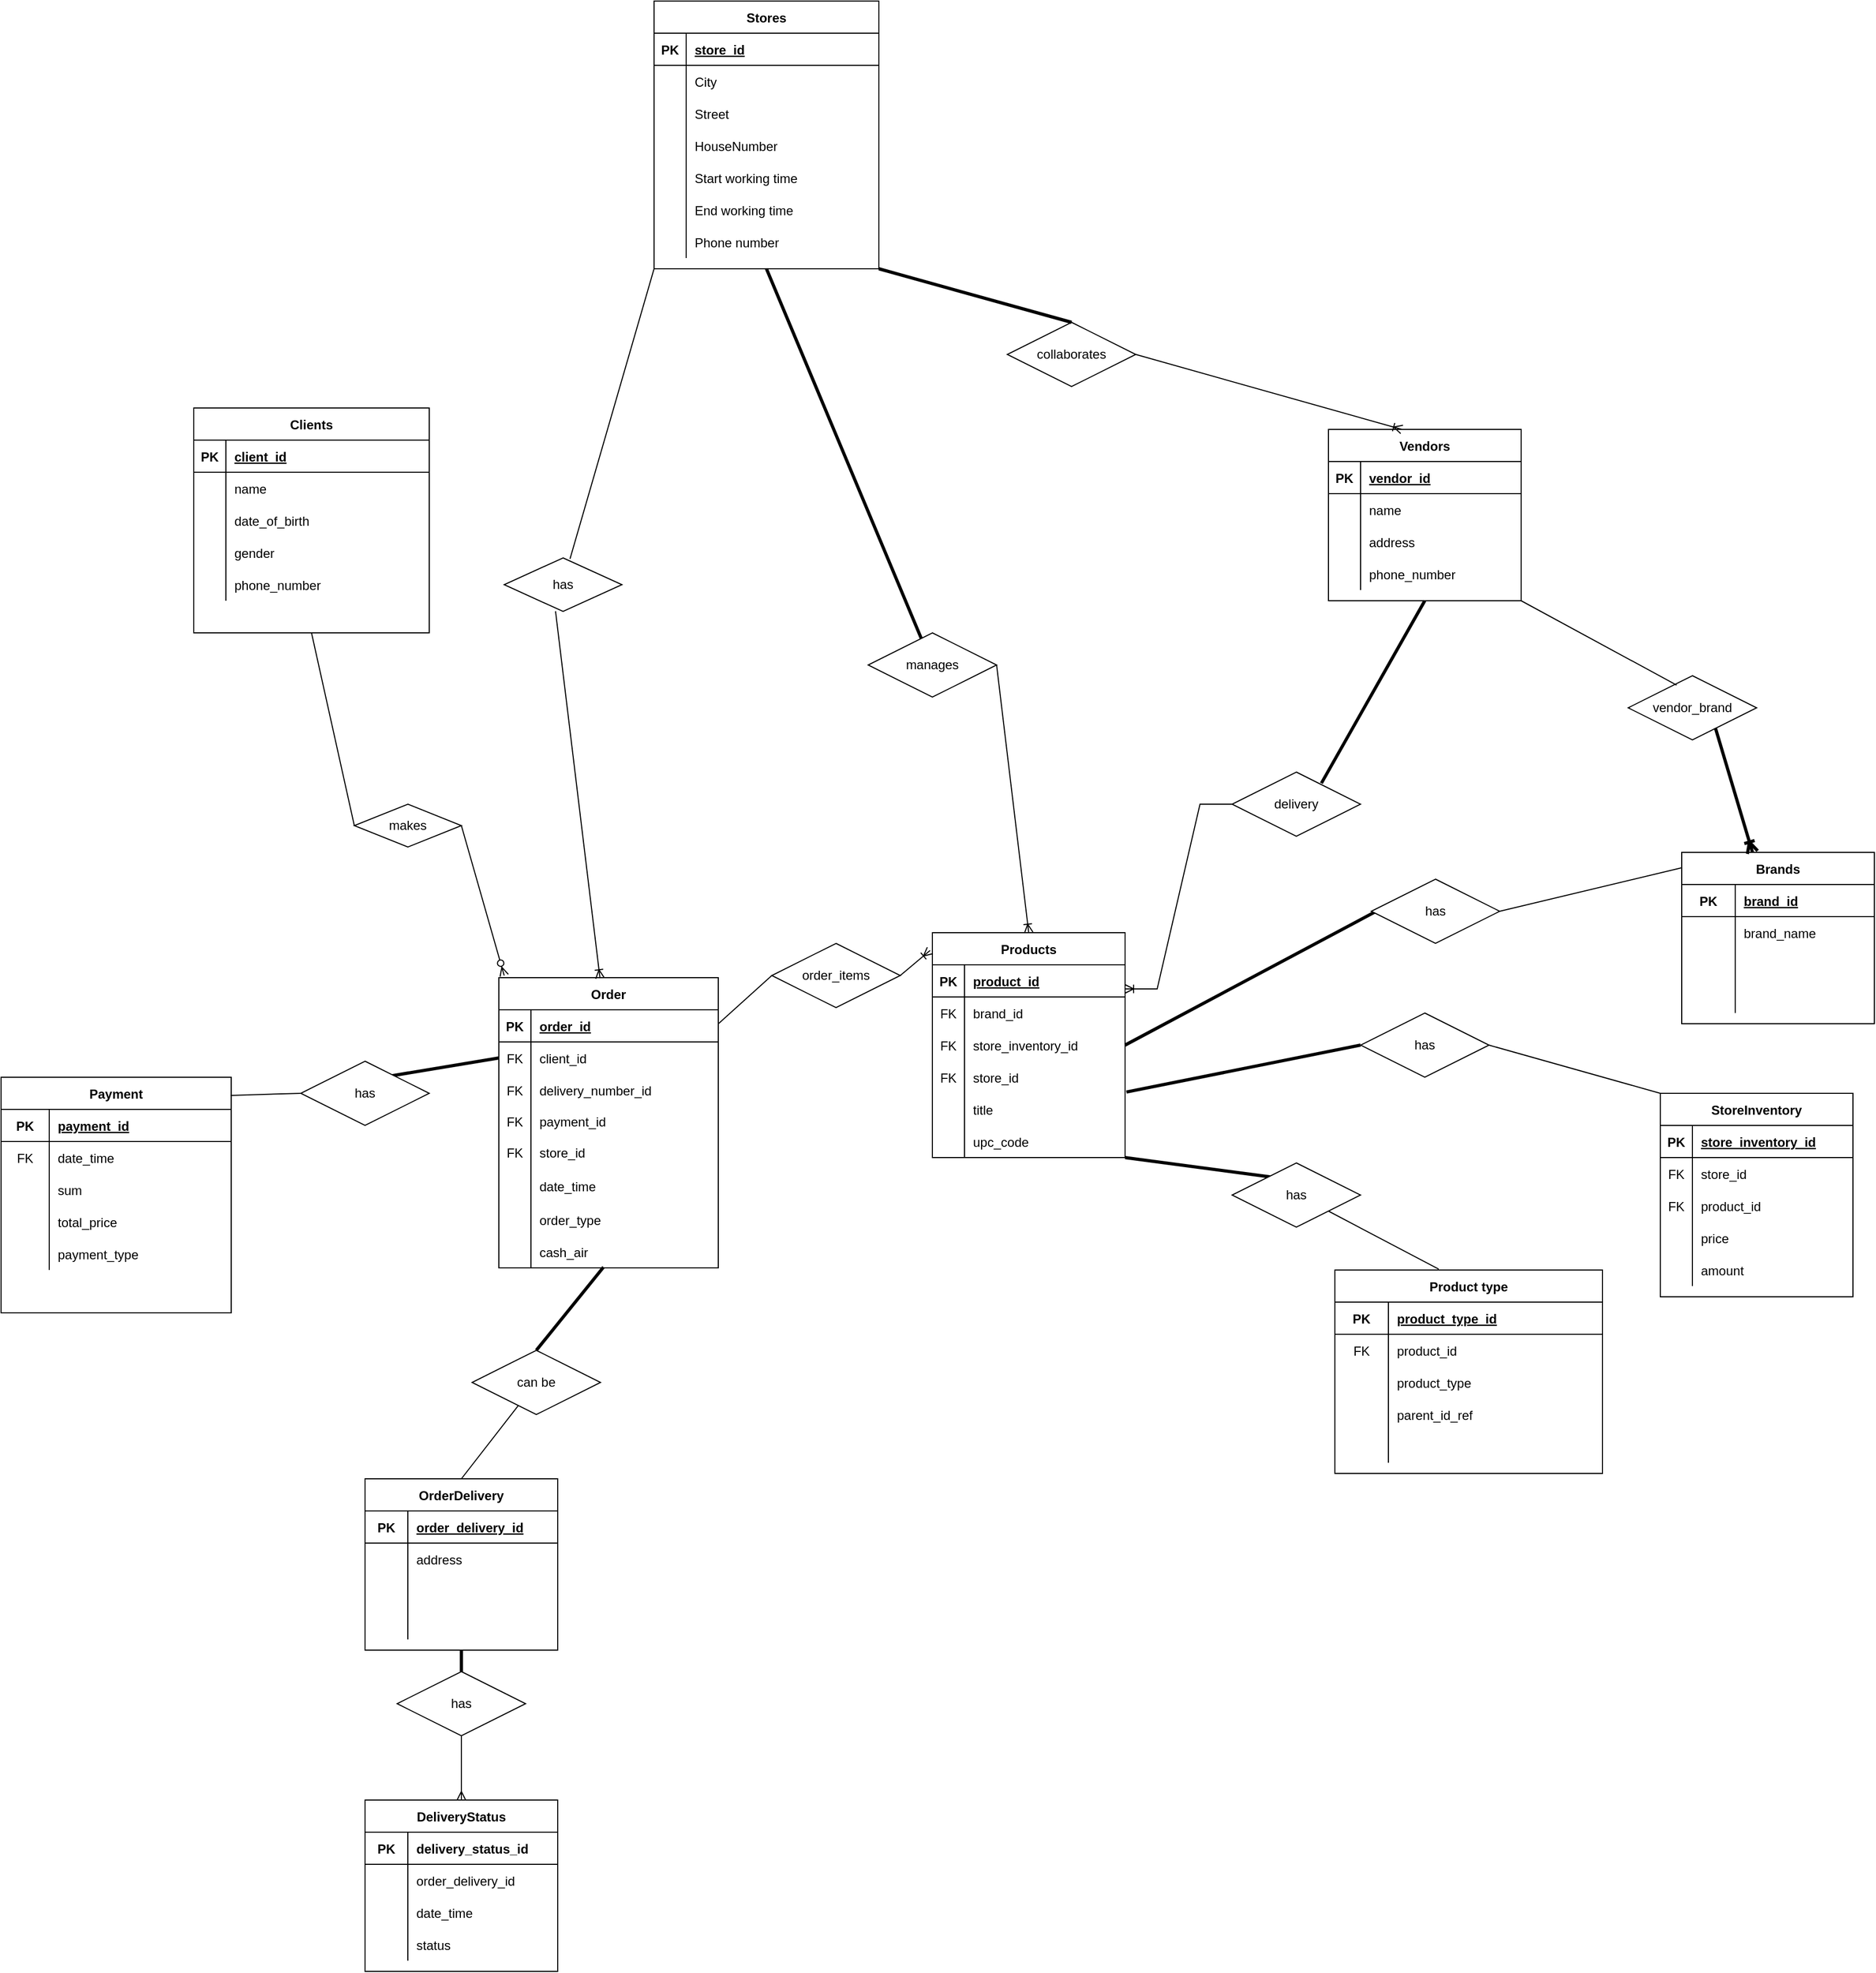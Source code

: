 <mxfile version="15.5.5" type="device"><diagram name="Page-1" id="c4acf3e9-155e-7222-9cf6-157b1a14988f"><mxGraphModel dx="2333" dy="3021" grid="1" gridSize="10" guides="1" tooltips="1" connect="1" arrows="1" fold="1" page="1" pageScale="1" pageWidth="850" pageHeight="1100" background="none" math="0" shadow="0"><root><mxCell id="0"/><mxCell id="1" parent="0"/><mxCell id="NIx3MjYoJdZFYuRE0TQr-1" value="Products" style="shape=table;startSize=30;container=1;collapsible=1;childLayout=tableLayout;fixedRows=1;rowLines=0;fontStyle=1;align=center;resizeLast=1;" parent="1" vertex="1"><mxGeometry x="720" y="-250" width="180" height="210" as="geometry"><mxRectangle x="740" y="-193" width="90" height="30" as="alternateBounds"/></mxGeometry></mxCell><mxCell id="NIx3MjYoJdZFYuRE0TQr-2" value="" style="shape=partialRectangle;collapsible=0;dropTarget=0;pointerEvents=0;fillColor=none;top=0;left=0;bottom=1;right=0;points=[[0,0.5],[1,0.5]];portConstraint=eastwest;" parent="NIx3MjYoJdZFYuRE0TQr-1" vertex="1"><mxGeometry y="30" width="180" height="30" as="geometry"/></mxCell><mxCell id="NIx3MjYoJdZFYuRE0TQr-3" value="PK" style="shape=partialRectangle;connectable=0;fillColor=none;top=0;left=0;bottom=0;right=0;fontStyle=1;overflow=hidden;" parent="NIx3MjYoJdZFYuRE0TQr-2" vertex="1"><mxGeometry width="30" height="30" as="geometry"><mxRectangle width="30" height="30" as="alternateBounds"/></mxGeometry></mxCell><mxCell id="NIx3MjYoJdZFYuRE0TQr-4" value="product_id" style="shape=partialRectangle;connectable=0;fillColor=none;top=0;left=0;bottom=0;right=0;align=left;spacingLeft=6;fontStyle=5;overflow=hidden;" parent="NIx3MjYoJdZFYuRE0TQr-2" vertex="1"><mxGeometry x="30" width="150" height="30" as="geometry"><mxRectangle width="150" height="30" as="alternateBounds"/></mxGeometry></mxCell><mxCell id="deEIVXNKUEB7hTHqIytB-15" value="" style="shape=partialRectangle;collapsible=0;dropTarget=0;pointerEvents=0;fillColor=none;top=0;left=0;bottom=0;right=0;points=[[0,0.5],[1,0.5]];portConstraint=eastwest;" parent="NIx3MjYoJdZFYuRE0TQr-1" vertex="1"><mxGeometry y="60" width="180" height="30" as="geometry"/></mxCell><mxCell id="deEIVXNKUEB7hTHqIytB-16" value="FK" style="shape=partialRectangle;connectable=0;fillColor=none;top=0;left=0;bottom=0;right=0;editable=1;overflow=hidden;" parent="deEIVXNKUEB7hTHqIytB-15" vertex="1"><mxGeometry width="30" height="30" as="geometry"><mxRectangle width="30" height="30" as="alternateBounds"/></mxGeometry></mxCell><mxCell id="deEIVXNKUEB7hTHqIytB-17" value="brand_id" style="shape=partialRectangle;connectable=0;fillColor=none;top=0;left=0;bottom=0;right=0;align=left;spacingLeft=6;overflow=hidden;" parent="deEIVXNKUEB7hTHqIytB-15" vertex="1"><mxGeometry x="30" width="150" height="30" as="geometry"><mxRectangle width="150" height="30" as="alternateBounds"/></mxGeometry></mxCell><mxCell id="NIx3MjYoJdZFYuRE0TQr-11" value="" style="shape=partialRectangle;collapsible=0;dropTarget=0;pointerEvents=0;fillColor=none;top=0;left=0;bottom=0;right=0;points=[[0,0.5],[1,0.5]];portConstraint=eastwest;" parent="NIx3MjYoJdZFYuRE0TQr-1" vertex="1"><mxGeometry y="90" width="180" height="30" as="geometry"/></mxCell><mxCell id="NIx3MjYoJdZFYuRE0TQr-12" value="FK" style="shape=partialRectangle;connectable=0;fillColor=none;top=0;left=0;bottom=0;right=0;editable=1;overflow=hidden;" parent="NIx3MjYoJdZFYuRE0TQr-11" vertex="1"><mxGeometry width="30" height="30" as="geometry"><mxRectangle width="30" height="30" as="alternateBounds"/></mxGeometry></mxCell><mxCell id="NIx3MjYoJdZFYuRE0TQr-13" value="store_inventory_id" style="shape=partialRectangle;connectable=0;fillColor=none;top=0;left=0;bottom=0;right=0;align=left;spacingLeft=6;overflow=hidden;" parent="NIx3MjYoJdZFYuRE0TQr-11" vertex="1"><mxGeometry x="30" width="150" height="30" as="geometry"><mxRectangle width="150" height="30" as="alternateBounds"/></mxGeometry></mxCell><mxCell id="NIx3MjYoJdZFYuRE0TQr-8" value="" style="shape=partialRectangle;collapsible=0;dropTarget=0;pointerEvents=0;fillColor=none;top=0;left=0;bottom=0;right=0;points=[[0,0.5],[1,0.5]];portConstraint=eastwest;" parent="NIx3MjYoJdZFYuRE0TQr-1" vertex="1"><mxGeometry y="120" width="180" height="30" as="geometry"/></mxCell><mxCell id="NIx3MjYoJdZFYuRE0TQr-9" value="FK" style="shape=partialRectangle;connectable=0;fillColor=none;top=0;left=0;bottom=0;right=0;editable=1;overflow=hidden;" parent="NIx3MjYoJdZFYuRE0TQr-8" vertex="1"><mxGeometry width="30" height="30" as="geometry"><mxRectangle width="30" height="30" as="alternateBounds"/></mxGeometry></mxCell><mxCell id="NIx3MjYoJdZFYuRE0TQr-10" value="store_id" style="shape=partialRectangle;connectable=0;fillColor=none;top=0;left=0;bottom=0;right=0;align=left;spacingLeft=6;overflow=hidden;" parent="NIx3MjYoJdZFYuRE0TQr-8" vertex="1"><mxGeometry x="30" width="150" height="30" as="geometry"><mxRectangle width="150" height="30" as="alternateBounds"/></mxGeometry></mxCell><mxCell id="NIx3MjYoJdZFYuRE0TQr-5" value="" style="shape=partialRectangle;collapsible=0;dropTarget=0;pointerEvents=0;fillColor=none;top=0;left=0;bottom=0;right=0;points=[[0,0.5],[1,0.5]];portConstraint=eastwest;" parent="NIx3MjYoJdZFYuRE0TQr-1" vertex="1"><mxGeometry y="150" width="180" height="30" as="geometry"/></mxCell><mxCell id="NIx3MjYoJdZFYuRE0TQr-6" value="" style="shape=partialRectangle;connectable=0;fillColor=none;top=0;left=0;bottom=0;right=0;editable=1;overflow=hidden;" parent="NIx3MjYoJdZFYuRE0TQr-5" vertex="1"><mxGeometry width="30" height="30" as="geometry"><mxRectangle width="30" height="30" as="alternateBounds"/></mxGeometry></mxCell><mxCell id="NIx3MjYoJdZFYuRE0TQr-7" value="title" style="shape=partialRectangle;connectable=0;fillColor=none;top=0;left=0;bottom=0;right=0;align=left;spacingLeft=6;overflow=hidden;" parent="NIx3MjYoJdZFYuRE0TQr-5" vertex="1"><mxGeometry x="30" width="150" height="30" as="geometry"><mxRectangle width="150" height="30" as="alternateBounds"/></mxGeometry></mxCell><mxCell id="deEIVXNKUEB7hTHqIytB-11" value="" style="shape=partialRectangle;collapsible=0;dropTarget=0;pointerEvents=0;fillColor=none;top=0;left=0;bottom=0;right=0;points=[[0,0.5],[1,0.5]];portConstraint=eastwest;" parent="NIx3MjYoJdZFYuRE0TQr-1" vertex="1"><mxGeometry y="180" width="180" height="30" as="geometry"/></mxCell><mxCell id="deEIVXNKUEB7hTHqIytB-12" value="" style="shape=partialRectangle;connectable=0;fillColor=none;top=0;left=0;bottom=0;right=0;editable=1;overflow=hidden;" parent="deEIVXNKUEB7hTHqIytB-11" vertex="1"><mxGeometry width="30" height="30" as="geometry"><mxRectangle width="30" height="30" as="alternateBounds"/></mxGeometry></mxCell><mxCell id="deEIVXNKUEB7hTHqIytB-13" value="upc_code" style="shape=partialRectangle;connectable=0;fillColor=none;top=0;left=0;bottom=0;right=0;align=left;spacingLeft=6;overflow=hidden;" parent="deEIVXNKUEB7hTHqIytB-11" vertex="1"><mxGeometry x="30" width="150" height="30" as="geometry"><mxRectangle width="150" height="30" as="alternateBounds"/></mxGeometry></mxCell><mxCell id="hftgsjcJPGMWLws8Vmtl-1" value="Clients" style="shape=table;startSize=30;container=1;collapsible=1;childLayout=tableLayout;fixedRows=1;rowLines=0;fontStyle=1;align=center;resizeLast=1;" parent="1" vertex="1"><mxGeometry x="30" y="-740" width="220" height="210" as="geometry"><mxRectangle x="220" y="-515" width="70" height="30" as="alternateBounds"/></mxGeometry></mxCell><mxCell id="hftgsjcJPGMWLws8Vmtl-2" value="" style="shape=partialRectangle;collapsible=0;dropTarget=0;pointerEvents=0;fillColor=none;top=0;left=0;bottom=1;right=0;points=[[0,0.5],[1,0.5]];portConstraint=eastwest;" parent="hftgsjcJPGMWLws8Vmtl-1" vertex="1"><mxGeometry y="30" width="220" height="30" as="geometry"/></mxCell><mxCell id="hftgsjcJPGMWLws8Vmtl-3" value="PK" style="shape=partialRectangle;connectable=0;fillColor=none;top=0;left=0;bottom=0;right=0;fontStyle=1;overflow=hidden;" parent="hftgsjcJPGMWLws8Vmtl-2" vertex="1"><mxGeometry width="30" height="30" as="geometry"><mxRectangle width="30" height="30" as="alternateBounds"/></mxGeometry></mxCell><mxCell id="hftgsjcJPGMWLws8Vmtl-4" value="client_id" style="shape=partialRectangle;connectable=0;fillColor=none;top=0;left=0;bottom=0;right=0;align=left;spacingLeft=6;fontStyle=5;overflow=hidden;" parent="hftgsjcJPGMWLws8Vmtl-2" vertex="1"><mxGeometry x="30" width="190" height="30" as="geometry"><mxRectangle width="190" height="30" as="alternateBounds"/></mxGeometry></mxCell><mxCell id="hftgsjcJPGMWLws8Vmtl-5" value="" style="shape=partialRectangle;collapsible=0;dropTarget=0;pointerEvents=0;fillColor=none;top=0;left=0;bottom=0;right=0;points=[[0,0.5],[1,0.5]];portConstraint=eastwest;" parent="hftgsjcJPGMWLws8Vmtl-1" vertex="1"><mxGeometry y="60" width="220" height="30" as="geometry"/></mxCell><mxCell id="hftgsjcJPGMWLws8Vmtl-6" value="" style="shape=partialRectangle;connectable=0;fillColor=none;top=0;left=0;bottom=0;right=0;editable=1;overflow=hidden;" parent="hftgsjcJPGMWLws8Vmtl-5" vertex="1"><mxGeometry width="30" height="30" as="geometry"><mxRectangle width="30" height="30" as="alternateBounds"/></mxGeometry></mxCell><mxCell id="hftgsjcJPGMWLws8Vmtl-7" value="name" style="shape=partialRectangle;connectable=0;fillColor=none;top=0;left=0;bottom=0;right=0;align=left;spacingLeft=6;overflow=hidden;" parent="hftgsjcJPGMWLws8Vmtl-5" vertex="1"><mxGeometry x="30" width="190" height="30" as="geometry"><mxRectangle width="190" height="30" as="alternateBounds"/></mxGeometry></mxCell><mxCell id="hftgsjcJPGMWLws8Vmtl-8" value="" style="shape=partialRectangle;collapsible=0;dropTarget=0;pointerEvents=0;fillColor=none;top=0;left=0;bottom=0;right=0;points=[[0,0.5],[1,0.5]];portConstraint=eastwest;" parent="hftgsjcJPGMWLws8Vmtl-1" vertex="1"><mxGeometry y="90" width="220" height="30" as="geometry"/></mxCell><mxCell id="hftgsjcJPGMWLws8Vmtl-9" value="" style="shape=partialRectangle;connectable=0;fillColor=none;top=0;left=0;bottom=0;right=0;editable=1;overflow=hidden;" parent="hftgsjcJPGMWLws8Vmtl-8" vertex="1"><mxGeometry width="30" height="30" as="geometry"><mxRectangle width="30" height="30" as="alternateBounds"/></mxGeometry></mxCell><mxCell id="hftgsjcJPGMWLws8Vmtl-10" value="date_of_birth" style="shape=partialRectangle;connectable=0;fillColor=none;top=0;left=0;bottom=0;right=0;align=left;spacingLeft=6;overflow=hidden;" parent="hftgsjcJPGMWLws8Vmtl-8" vertex="1"><mxGeometry x="30" width="190" height="30" as="geometry"><mxRectangle width="190" height="30" as="alternateBounds"/></mxGeometry></mxCell><mxCell id="hftgsjcJPGMWLws8Vmtl-11" value="" style="shape=partialRectangle;collapsible=0;dropTarget=0;pointerEvents=0;fillColor=none;top=0;left=0;bottom=0;right=0;points=[[0,0.5],[1,0.5]];portConstraint=eastwest;" parent="hftgsjcJPGMWLws8Vmtl-1" vertex="1"><mxGeometry y="120" width="220" height="30" as="geometry"/></mxCell><mxCell id="hftgsjcJPGMWLws8Vmtl-12" value="" style="shape=partialRectangle;connectable=0;fillColor=none;top=0;left=0;bottom=0;right=0;editable=1;overflow=hidden;" parent="hftgsjcJPGMWLws8Vmtl-11" vertex="1"><mxGeometry width="30" height="30" as="geometry"><mxRectangle width="30" height="30" as="alternateBounds"/></mxGeometry></mxCell><mxCell id="hftgsjcJPGMWLws8Vmtl-13" value="gender" style="shape=partialRectangle;connectable=0;fillColor=none;top=0;left=0;bottom=0;right=0;align=left;spacingLeft=6;overflow=hidden;" parent="hftgsjcJPGMWLws8Vmtl-11" vertex="1"><mxGeometry x="30" width="190" height="30" as="geometry"><mxRectangle width="190" height="30" as="alternateBounds"/></mxGeometry></mxCell><mxCell id="hftgsjcJPGMWLws8Vmtl-18" value="" style="shape=partialRectangle;collapsible=0;dropTarget=0;pointerEvents=0;fillColor=none;top=0;left=0;bottom=0;right=0;points=[[0,0.5],[1,0.5]];portConstraint=eastwest;" parent="hftgsjcJPGMWLws8Vmtl-1" vertex="1"><mxGeometry y="150" width="220" height="30" as="geometry"/></mxCell><mxCell id="hftgsjcJPGMWLws8Vmtl-19" value="" style="shape=partialRectangle;connectable=0;fillColor=none;top=0;left=0;bottom=0;right=0;editable=1;overflow=hidden;" parent="hftgsjcJPGMWLws8Vmtl-18" vertex="1"><mxGeometry width="30" height="30" as="geometry"><mxRectangle width="30" height="30" as="alternateBounds"/></mxGeometry></mxCell><mxCell id="hftgsjcJPGMWLws8Vmtl-20" value="phone_number" style="shape=partialRectangle;connectable=0;fillColor=none;top=0;left=0;bottom=0;right=0;align=left;spacingLeft=6;overflow=hidden;" parent="hftgsjcJPGMWLws8Vmtl-18" vertex="1"><mxGeometry x="30" width="190" height="30" as="geometry"><mxRectangle width="190" height="30" as="alternateBounds"/></mxGeometry></mxCell><mxCell id="hftgsjcJPGMWLws8Vmtl-25" value="Product type" style="shape=table;startSize=30;container=1;collapsible=1;childLayout=tableLayout;fixedRows=1;rowLines=0;fontStyle=1;align=center;resizeLast=1;" parent="1" vertex="1"><mxGeometry x="1096" y="65" width="250" height="190" as="geometry"><mxRectangle x="1096" y="65" width="110" height="30" as="alternateBounds"/></mxGeometry></mxCell><mxCell id="hftgsjcJPGMWLws8Vmtl-26" value="" style="shape=partialRectangle;collapsible=0;dropTarget=0;pointerEvents=0;fillColor=none;top=0;left=0;bottom=1;right=0;points=[[0,0.5],[1,0.5]];portConstraint=eastwest;" parent="hftgsjcJPGMWLws8Vmtl-25" vertex="1"><mxGeometry y="30" width="250" height="30" as="geometry"/></mxCell><mxCell id="hftgsjcJPGMWLws8Vmtl-27" value="PK" style="shape=partialRectangle;connectable=0;fillColor=none;top=0;left=0;bottom=0;right=0;fontStyle=1;overflow=hidden;" parent="hftgsjcJPGMWLws8Vmtl-26" vertex="1"><mxGeometry width="50" height="30" as="geometry"><mxRectangle width="50" height="30" as="alternateBounds"/></mxGeometry></mxCell><mxCell id="hftgsjcJPGMWLws8Vmtl-28" value="product_type_id" style="shape=partialRectangle;connectable=0;fillColor=none;top=0;left=0;bottom=0;right=0;align=left;spacingLeft=6;fontStyle=5;overflow=hidden;" parent="hftgsjcJPGMWLws8Vmtl-26" vertex="1"><mxGeometry x="50" width="200" height="30" as="geometry"><mxRectangle width="200" height="30" as="alternateBounds"/></mxGeometry></mxCell><mxCell id="hftgsjcJPGMWLws8Vmtl-32" value="" style="shape=partialRectangle;collapsible=0;dropTarget=0;pointerEvents=0;fillColor=none;top=0;left=0;bottom=0;right=0;points=[[0,0.5],[1,0.5]];portConstraint=eastwest;" parent="hftgsjcJPGMWLws8Vmtl-25" vertex="1"><mxGeometry y="60" width="250" height="30" as="geometry"/></mxCell><mxCell id="hftgsjcJPGMWLws8Vmtl-33" value="FK" style="shape=partialRectangle;connectable=0;fillColor=none;top=0;left=0;bottom=0;right=0;editable=1;overflow=hidden;" parent="hftgsjcJPGMWLws8Vmtl-32" vertex="1"><mxGeometry width="50" height="30" as="geometry"><mxRectangle width="50" height="30" as="alternateBounds"/></mxGeometry></mxCell><mxCell id="hftgsjcJPGMWLws8Vmtl-34" value="product_id" style="shape=partialRectangle;connectable=0;fillColor=none;top=0;left=0;bottom=0;right=0;align=left;spacingLeft=6;overflow=hidden;" parent="hftgsjcJPGMWLws8Vmtl-32" vertex="1"><mxGeometry x="50" width="200" height="30" as="geometry"><mxRectangle width="200" height="30" as="alternateBounds"/></mxGeometry></mxCell><mxCell id="hftgsjcJPGMWLws8Vmtl-29" value="" style="shape=partialRectangle;collapsible=0;dropTarget=0;pointerEvents=0;fillColor=none;top=0;left=0;bottom=0;right=0;points=[[0,0.5],[1,0.5]];portConstraint=eastwest;" parent="hftgsjcJPGMWLws8Vmtl-25" vertex="1"><mxGeometry y="90" width="250" height="30" as="geometry"/></mxCell><mxCell id="hftgsjcJPGMWLws8Vmtl-30" value="" style="shape=partialRectangle;connectable=0;fillColor=none;top=0;left=0;bottom=0;right=0;editable=1;overflow=hidden;" parent="hftgsjcJPGMWLws8Vmtl-29" vertex="1"><mxGeometry width="50" height="30" as="geometry"><mxRectangle width="50" height="30" as="alternateBounds"/></mxGeometry></mxCell><mxCell id="hftgsjcJPGMWLws8Vmtl-31" value="product_type" style="shape=partialRectangle;connectable=0;fillColor=none;top=0;left=0;bottom=0;right=0;align=left;spacingLeft=6;overflow=hidden;" parent="hftgsjcJPGMWLws8Vmtl-29" vertex="1"><mxGeometry x="50" width="200" height="30" as="geometry"><mxRectangle width="200" height="30" as="alternateBounds"/></mxGeometry></mxCell><mxCell id="deEIVXNKUEB7hTHqIytB-19" value="" style="shape=partialRectangle;collapsible=0;dropTarget=0;pointerEvents=0;fillColor=none;top=0;left=0;bottom=0;right=0;points=[[0,0.5],[1,0.5]];portConstraint=eastwest;" parent="hftgsjcJPGMWLws8Vmtl-25" vertex="1"><mxGeometry y="120" width="250" height="30" as="geometry"/></mxCell><mxCell id="deEIVXNKUEB7hTHqIytB-20" value="" style="shape=partialRectangle;connectable=0;fillColor=none;top=0;left=0;bottom=0;right=0;editable=1;overflow=hidden;" parent="deEIVXNKUEB7hTHqIytB-19" vertex="1"><mxGeometry width="50" height="30" as="geometry"><mxRectangle width="50" height="30" as="alternateBounds"/></mxGeometry></mxCell><mxCell id="deEIVXNKUEB7hTHqIytB-21" value="parent_id_ref" style="shape=partialRectangle;connectable=0;fillColor=none;top=0;left=0;bottom=0;right=0;align=left;spacingLeft=6;overflow=hidden;" parent="deEIVXNKUEB7hTHqIytB-19" vertex="1"><mxGeometry x="50" width="200" height="30" as="geometry"><mxRectangle width="200" height="30" as="alternateBounds"/></mxGeometry></mxCell><mxCell id="hftgsjcJPGMWLws8Vmtl-35" value="" style="shape=partialRectangle;collapsible=0;dropTarget=0;pointerEvents=0;fillColor=none;top=0;left=0;bottom=0;right=0;points=[[0,0.5],[1,0.5]];portConstraint=eastwest;" parent="hftgsjcJPGMWLws8Vmtl-25" vertex="1"><mxGeometry y="150" width="250" height="30" as="geometry"/></mxCell><mxCell id="hftgsjcJPGMWLws8Vmtl-36" value="" style="shape=partialRectangle;connectable=0;fillColor=none;top=0;left=0;bottom=0;right=0;editable=1;overflow=hidden;" parent="hftgsjcJPGMWLws8Vmtl-35" vertex="1"><mxGeometry width="50" height="30" as="geometry"><mxRectangle width="50" height="30" as="alternateBounds"/></mxGeometry></mxCell><mxCell id="hftgsjcJPGMWLws8Vmtl-37" value="" style="shape=partialRectangle;connectable=0;fillColor=none;top=0;left=0;bottom=0;right=0;align=left;spacingLeft=6;overflow=hidden;" parent="hftgsjcJPGMWLws8Vmtl-35" vertex="1"><mxGeometry x="50" width="200" height="30" as="geometry"><mxRectangle width="200" height="30" as="alternateBounds"/></mxGeometry></mxCell><mxCell id="hftgsjcJPGMWLws8Vmtl-38" value="Brands" style="shape=table;startSize=30;container=1;collapsible=1;childLayout=tableLayout;fixedRows=1;rowLines=0;fontStyle=1;align=center;resizeLast=1;" parent="1" vertex="1"><mxGeometry x="1420" y="-325" width="180" height="160" as="geometry"><mxRectangle x="856" y="125" width="130" height="30" as="alternateBounds"/></mxGeometry></mxCell><mxCell id="hftgsjcJPGMWLws8Vmtl-39" value="" style="shape=partialRectangle;collapsible=0;dropTarget=0;pointerEvents=0;fillColor=none;top=0;left=0;bottom=1;right=0;points=[[0,0.5],[1,0.5]];portConstraint=eastwest;" parent="hftgsjcJPGMWLws8Vmtl-38" vertex="1"><mxGeometry y="30" width="180" height="30" as="geometry"/></mxCell><mxCell id="hftgsjcJPGMWLws8Vmtl-40" value="PK" style="shape=partialRectangle;connectable=0;fillColor=none;top=0;left=0;bottom=0;right=0;fontStyle=1;overflow=hidden;" parent="hftgsjcJPGMWLws8Vmtl-39" vertex="1"><mxGeometry width="50" height="30" as="geometry"><mxRectangle width="50" height="30" as="alternateBounds"/></mxGeometry></mxCell><mxCell id="hftgsjcJPGMWLws8Vmtl-41" value="brand_id" style="shape=partialRectangle;connectable=0;fillColor=none;top=0;left=0;bottom=0;right=0;align=left;spacingLeft=6;fontStyle=5;overflow=hidden;" parent="hftgsjcJPGMWLws8Vmtl-39" vertex="1"><mxGeometry x="50" width="130" height="30" as="geometry"><mxRectangle width="130" height="30" as="alternateBounds"/></mxGeometry></mxCell><mxCell id="hftgsjcJPGMWLws8Vmtl-42" value="" style="shape=partialRectangle;collapsible=0;dropTarget=0;pointerEvents=0;fillColor=none;top=0;left=0;bottom=0;right=0;points=[[0,0.5],[1,0.5]];portConstraint=eastwest;" parent="hftgsjcJPGMWLws8Vmtl-38" vertex="1"><mxGeometry y="60" width="180" height="30" as="geometry"/></mxCell><mxCell id="hftgsjcJPGMWLws8Vmtl-43" value="" style="shape=partialRectangle;connectable=0;fillColor=none;top=0;left=0;bottom=0;right=0;editable=1;overflow=hidden;" parent="hftgsjcJPGMWLws8Vmtl-42" vertex="1"><mxGeometry width="50" height="30" as="geometry"><mxRectangle width="50" height="30" as="alternateBounds"/></mxGeometry></mxCell><mxCell id="hftgsjcJPGMWLws8Vmtl-44" value="brand_name" style="shape=partialRectangle;connectable=0;fillColor=none;top=0;left=0;bottom=0;right=0;align=left;spacingLeft=6;overflow=hidden;" parent="hftgsjcJPGMWLws8Vmtl-42" vertex="1"><mxGeometry x="50" width="130" height="30" as="geometry"><mxRectangle width="130" height="30" as="alternateBounds"/></mxGeometry></mxCell><mxCell id="hftgsjcJPGMWLws8Vmtl-45" value="" style="shape=partialRectangle;collapsible=0;dropTarget=0;pointerEvents=0;fillColor=none;top=0;left=0;bottom=0;right=0;points=[[0,0.5],[1,0.5]];portConstraint=eastwest;" parent="hftgsjcJPGMWLws8Vmtl-38" vertex="1"><mxGeometry y="90" width="180" height="30" as="geometry"/></mxCell><mxCell id="hftgsjcJPGMWLws8Vmtl-46" value="" style="shape=partialRectangle;connectable=0;fillColor=none;top=0;left=0;bottom=0;right=0;editable=1;overflow=hidden;" parent="hftgsjcJPGMWLws8Vmtl-45" vertex="1"><mxGeometry width="50" height="30" as="geometry"><mxRectangle width="50" height="30" as="alternateBounds"/></mxGeometry></mxCell><mxCell id="hftgsjcJPGMWLws8Vmtl-47" value="" style="shape=partialRectangle;connectable=0;fillColor=none;top=0;left=0;bottom=0;right=0;align=left;spacingLeft=6;overflow=hidden;" parent="hftgsjcJPGMWLws8Vmtl-45" vertex="1"><mxGeometry x="50" width="130" height="30" as="geometry"><mxRectangle width="130" height="30" as="alternateBounds"/></mxGeometry></mxCell><mxCell id="hftgsjcJPGMWLws8Vmtl-48" value="" style="shape=partialRectangle;collapsible=0;dropTarget=0;pointerEvents=0;fillColor=none;top=0;left=0;bottom=0;right=0;points=[[0,0.5],[1,0.5]];portConstraint=eastwest;" parent="hftgsjcJPGMWLws8Vmtl-38" vertex="1"><mxGeometry y="120" width="180" height="30" as="geometry"/></mxCell><mxCell id="hftgsjcJPGMWLws8Vmtl-49" value="" style="shape=partialRectangle;connectable=0;fillColor=none;top=0;left=0;bottom=0;right=0;editable=1;overflow=hidden;" parent="hftgsjcJPGMWLws8Vmtl-48" vertex="1"><mxGeometry width="50" height="30" as="geometry"><mxRectangle width="50" height="30" as="alternateBounds"/></mxGeometry></mxCell><mxCell id="hftgsjcJPGMWLws8Vmtl-50" value="" style="shape=partialRectangle;connectable=0;fillColor=none;top=0;left=0;bottom=0;right=0;align=left;spacingLeft=6;overflow=hidden;" parent="hftgsjcJPGMWLws8Vmtl-48" vertex="1"><mxGeometry x="50" width="130" height="30" as="geometry"><mxRectangle width="130" height="30" as="alternateBounds"/></mxGeometry></mxCell><mxCell id="hftgsjcJPGMWLws8Vmtl-51" value="Order" style="shape=table;startSize=30;container=1;collapsible=1;childLayout=tableLayout;fixedRows=1;rowLines=0;fontStyle=1;align=center;resizeLast=1;" parent="1" vertex="1"><mxGeometry x="315" y="-208" width="205" height="271" as="geometry"><mxRectangle x="440" y="-173" width="70" height="30" as="alternateBounds"/></mxGeometry></mxCell><mxCell id="hftgsjcJPGMWLws8Vmtl-52" value="" style="shape=partialRectangle;collapsible=0;dropTarget=0;pointerEvents=0;fillColor=none;top=0;left=0;bottom=1;right=0;points=[[0,0.5],[1,0.5]];portConstraint=eastwest;" parent="hftgsjcJPGMWLws8Vmtl-51" vertex="1"><mxGeometry y="30" width="205" height="30" as="geometry"/></mxCell><mxCell id="hftgsjcJPGMWLws8Vmtl-53" value="PK" style="shape=partialRectangle;connectable=0;fillColor=none;top=0;left=0;bottom=0;right=0;fontStyle=1;overflow=hidden;" parent="hftgsjcJPGMWLws8Vmtl-52" vertex="1"><mxGeometry width="30" height="30" as="geometry"><mxRectangle width="30" height="30" as="alternateBounds"/></mxGeometry></mxCell><mxCell id="hftgsjcJPGMWLws8Vmtl-54" value="order_id" style="shape=partialRectangle;connectable=0;fillColor=none;top=0;left=0;bottom=0;right=0;align=left;spacingLeft=6;fontStyle=5;overflow=hidden;" parent="hftgsjcJPGMWLws8Vmtl-52" vertex="1"><mxGeometry x="30" width="175" height="30" as="geometry"><mxRectangle width="175" height="30" as="alternateBounds"/></mxGeometry></mxCell><mxCell id="hftgsjcJPGMWLws8Vmtl-65" value="" style="shape=partialRectangle;collapsible=0;dropTarget=0;pointerEvents=0;fillColor=none;top=0;left=0;bottom=0;right=0;points=[[0,0.5],[1,0.5]];portConstraint=eastwest;" parent="hftgsjcJPGMWLws8Vmtl-51" vertex="1"><mxGeometry y="60" width="205" height="30" as="geometry"/></mxCell><mxCell id="hftgsjcJPGMWLws8Vmtl-66" value="FK" style="shape=partialRectangle;connectable=0;fillColor=none;top=0;left=0;bottom=0;right=0;editable=1;overflow=hidden;" parent="hftgsjcJPGMWLws8Vmtl-65" vertex="1"><mxGeometry width="30" height="30" as="geometry"><mxRectangle width="30" height="30" as="alternateBounds"/></mxGeometry></mxCell><mxCell id="hftgsjcJPGMWLws8Vmtl-67" value="client_id" style="shape=partialRectangle;connectable=0;fillColor=none;top=0;left=0;bottom=0;right=0;align=left;spacingLeft=6;overflow=hidden;" parent="hftgsjcJPGMWLws8Vmtl-65" vertex="1"><mxGeometry x="30" width="175" height="30" as="geometry"><mxRectangle width="175" height="30" as="alternateBounds"/></mxGeometry></mxCell><mxCell id="hftgsjcJPGMWLws8Vmtl-55" value="" style="shape=partialRectangle;collapsible=0;dropTarget=0;pointerEvents=0;fillColor=none;top=0;left=0;bottom=0;right=0;points=[[0,0.5],[1,0.5]];portConstraint=eastwest;" parent="hftgsjcJPGMWLws8Vmtl-51" vertex="1"><mxGeometry y="90" width="205" height="30" as="geometry"/></mxCell><mxCell id="hftgsjcJPGMWLws8Vmtl-56" value="FK" style="shape=partialRectangle;connectable=0;fillColor=none;top=0;left=0;bottom=0;right=0;editable=1;overflow=hidden;" parent="hftgsjcJPGMWLws8Vmtl-55" vertex="1"><mxGeometry width="30" height="30" as="geometry"><mxRectangle width="30" height="30" as="alternateBounds"/></mxGeometry></mxCell><mxCell id="hftgsjcJPGMWLws8Vmtl-57" value="delivery_number_id" style="shape=partialRectangle;connectable=0;fillColor=none;top=0;left=0;bottom=0;right=0;align=left;spacingLeft=6;overflow=hidden;" parent="hftgsjcJPGMWLws8Vmtl-55" vertex="1"><mxGeometry x="30" width="175" height="30" as="geometry"><mxRectangle width="175" height="30" as="alternateBounds"/></mxGeometry></mxCell><mxCell id="hftgsjcJPGMWLws8Vmtl-61" value="" style="shape=partialRectangle;collapsible=0;dropTarget=0;pointerEvents=0;fillColor=none;top=0;left=0;bottom=0;right=0;points=[[0,0.5],[1,0.5]];portConstraint=eastwest;" parent="hftgsjcJPGMWLws8Vmtl-51" vertex="1"><mxGeometry y="120" width="205" height="28" as="geometry"/></mxCell><mxCell id="hftgsjcJPGMWLws8Vmtl-62" value="FK" style="shape=partialRectangle;connectable=0;fillColor=none;top=0;left=0;bottom=0;right=0;editable=1;overflow=hidden;fontStyle=0" parent="hftgsjcJPGMWLws8Vmtl-61" vertex="1"><mxGeometry width="30" height="28" as="geometry"><mxRectangle width="30" height="28" as="alternateBounds"/></mxGeometry></mxCell><mxCell id="hftgsjcJPGMWLws8Vmtl-63" value="payment_id" style="shape=partialRectangle;connectable=0;fillColor=none;top=0;left=0;bottom=0;right=0;align=left;spacingLeft=6;overflow=hidden;fontStyle=0" parent="hftgsjcJPGMWLws8Vmtl-61" vertex="1"><mxGeometry x="30" width="175" height="28" as="geometry"><mxRectangle width="175" height="28" as="alternateBounds"/></mxGeometry></mxCell><mxCell id="hftgsjcJPGMWLws8Vmtl-81" value="" style="shape=partialRectangle;collapsible=0;dropTarget=0;pointerEvents=0;fillColor=none;top=0;left=0;bottom=0;right=0;points=[[0,0.5],[1,0.5]];portConstraint=eastwest;" parent="hftgsjcJPGMWLws8Vmtl-51" vertex="1"><mxGeometry y="148" width="205" height="30" as="geometry"/></mxCell><mxCell id="hftgsjcJPGMWLws8Vmtl-82" value="FK" style="shape=partialRectangle;connectable=0;fillColor=none;top=0;left=0;bottom=0;right=0;editable=1;overflow=hidden;" parent="hftgsjcJPGMWLws8Vmtl-81" vertex="1"><mxGeometry width="30" height="30" as="geometry"><mxRectangle width="30" height="30" as="alternateBounds"/></mxGeometry></mxCell><mxCell id="hftgsjcJPGMWLws8Vmtl-83" value="store_id" style="shape=partialRectangle;connectable=0;fillColor=none;top=0;left=0;bottom=0;right=0;align=left;spacingLeft=6;overflow=hidden;" parent="hftgsjcJPGMWLws8Vmtl-81" vertex="1"><mxGeometry x="30" width="175" height="30" as="geometry"><mxRectangle width="175" height="30" as="alternateBounds"/></mxGeometry></mxCell><mxCell id="hftgsjcJPGMWLws8Vmtl-58" value="" style="shape=partialRectangle;collapsible=0;dropTarget=0;pointerEvents=0;fillColor=none;top=0;left=0;bottom=0;right=0;points=[[0,0.5],[1,0.5]];portConstraint=eastwest;" parent="hftgsjcJPGMWLws8Vmtl-51" vertex="1"><mxGeometry y="178" width="205" height="33" as="geometry"/></mxCell><mxCell id="hftgsjcJPGMWLws8Vmtl-59" value="" style="shape=partialRectangle;connectable=0;fillColor=none;top=0;left=0;bottom=0;right=0;editable=1;overflow=hidden;" parent="hftgsjcJPGMWLws8Vmtl-58" vertex="1"><mxGeometry width="30" height="33" as="geometry"><mxRectangle width="30" height="33" as="alternateBounds"/></mxGeometry></mxCell><mxCell id="hftgsjcJPGMWLws8Vmtl-60" value="date_time" style="shape=partialRectangle;connectable=0;fillColor=none;top=0;left=0;bottom=0;right=0;align=left;spacingLeft=6;overflow=hidden;" parent="hftgsjcJPGMWLws8Vmtl-58" vertex="1"><mxGeometry x="30" width="175" height="33" as="geometry"><mxRectangle width="175" height="33" as="alternateBounds"/></mxGeometry></mxCell><mxCell id="deEIVXNKUEB7hTHqIytB-23" value="" style="shape=partialRectangle;collapsible=0;dropTarget=0;pointerEvents=0;fillColor=none;top=0;left=0;bottom=0;right=0;points=[[0,0.5],[1,0.5]];portConstraint=eastwest;" parent="hftgsjcJPGMWLws8Vmtl-51" vertex="1"><mxGeometry y="211" width="205" height="30" as="geometry"/></mxCell><mxCell id="deEIVXNKUEB7hTHqIytB-24" value="" style="shape=partialRectangle;connectable=0;fillColor=none;top=0;left=0;bottom=0;right=0;editable=1;overflow=hidden;" parent="deEIVXNKUEB7hTHqIytB-23" vertex="1"><mxGeometry width="30" height="30" as="geometry"><mxRectangle width="30" height="30" as="alternateBounds"/></mxGeometry></mxCell><mxCell id="deEIVXNKUEB7hTHqIytB-25" value="order_type" style="shape=partialRectangle;connectable=0;fillColor=none;top=0;left=0;bottom=0;right=0;align=left;spacingLeft=6;overflow=hidden;" parent="deEIVXNKUEB7hTHqIytB-23" vertex="1"><mxGeometry x="30" width="175" height="30" as="geometry"><mxRectangle width="175" height="30" as="alternateBounds"/></mxGeometry></mxCell><mxCell id="deEIVXNKUEB7hTHqIytB-27" value="" style="shape=partialRectangle;collapsible=0;dropTarget=0;pointerEvents=0;fillColor=none;top=0;left=0;bottom=0;right=0;points=[[0,0.5],[1,0.5]];portConstraint=eastwest;" parent="hftgsjcJPGMWLws8Vmtl-51" vertex="1"><mxGeometry y="241" width="205" height="30" as="geometry"/></mxCell><mxCell id="deEIVXNKUEB7hTHqIytB-28" value="" style="shape=partialRectangle;connectable=0;fillColor=none;top=0;left=0;bottom=0;right=0;editable=1;overflow=hidden;" parent="deEIVXNKUEB7hTHqIytB-27" vertex="1"><mxGeometry width="30" height="30" as="geometry"><mxRectangle width="30" height="30" as="alternateBounds"/></mxGeometry></mxCell><mxCell id="deEIVXNKUEB7hTHqIytB-29" value="cash_air" style="shape=partialRectangle;connectable=0;fillColor=none;top=0;left=0;bottom=0;right=0;align=left;spacingLeft=6;overflow=hidden;" parent="deEIVXNKUEB7hTHqIytB-27" vertex="1"><mxGeometry x="30" width="175" height="30" as="geometry"><mxRectangle width="175" height="30" as="alternateBounds"/></mxGeometry></mxCell><mxCell id="hftgsjcJPGMWLws8Vmtl-84" value="Stores" style="shape=table;startSize=30;container=1;collapsible=1;childLayout=tableLayout;fixedRows=1;rowLines=0;fontStyle=1;align=center;resizeLast=1;" parent="1" vertex="1"><mxGeometry x="460" y="-1120" width="210" height="250" as="geometry"><mxRectangle x="280" y="-775" width="60" height="30" as="alternateBounds"/></mxGeometry></mxCell><mxCell id="hftgsjcJPGMWLws8Vmtl-85" value="" style="shape=partialRectangle;collapsible=0;dropTarget=0;pointerEvents=0;fillColor=none;top=0;left=0;bottom=1;right=0;points=[[0,0.5],[1,0.5]];portConstraint=eastwest;" parent="hftgsjcJPGMWLws8Vmtl-84" vertex="1"><mxGeometry y="30" width="210" height="30" as="geometry"/></mxCell><mxCell id="hftgsjcJPGMWLws8Vmtl-86" value="PK" style="shape=partialRectangle;connectable=0;fillColor=none;top=0;left=0;bottom=0;right=0;fontStyle=1;overflow=hidden;" parent="hftgsjcJPGMWLws8Vmtl-85" vertex="1"><mxGeometry width="30" height="30" as="geometry"><mxRectangle width="30" height="30" as="alternateBounds"/></mxGeometry></mxCell><mxCell id="hftgsjcJPGMWLws8Vmtl-87" value="store_id" style="shape=partialRectangle;connectable=0;fillColor=none;top=0;left=0;bottom=0;right=0;align=left;spacingLeft=6;fontStyle=5;overflow=hidden;" parent="hftgsjcJPGMWLws8Vmtl-85" vertex="1"><mxGeometry x="30" width="180" height="30" as="geometry"><mxRectangle width="180" height="30" as="alternateBounds"/></mxGeometry></mxCell><mxCell id="hftgsjcJPGMWLws8Vmtl-111" value="" style="shape=partialRectangle;collapsible=0;dropTarget=0;pointerEvents=0;fillColor=none;top=0;left=0;bottom=0;right=0;points=[[0,0.5],[1,0.5]];portConstraint=eastwest;" parent="hftgsjcJPGMWLws8Vmtl-84" vertex="1"><mxGeometry y="60" width="210" height="30" as="geometry"/></mxCell><mxCell id="hftgsjcJPGMWLws8Vmtl-112" value="" style="shape=partialRectangle;connectable=0;fillColor=none;top=0;left=0;bottom=0;right=0;editable=1;overflow=hidden;" parent="hftgsjcJPGMWLws8Vmtl-111" vertex="1"><mxGeometry width="30" height="30" as="geometry"><mxRectangle width="30" height="30" as="alternateBounds"/></mxGeometry></mxCell><mxCell id="hftgsjcJPGMWLws8Vmtl-113" value="City" style="shape=partialRectangle;connectable=0;fillColor=none;top=0;left=0;bottom=0;right=0;align=left;spacingLeft=6;overflow=hidden;" parent="hftgsjcJPGMWLws8Vmtl-111" vertex="1"><mxGeometry x="30" width="180" height="30" as="geometry"><mxRectangle width="180" height="30" as="alternateBounds"/></mxGeometry></mxCell><mxCell id="hftgsjcJPGMWLws8Vmtl-114" value="" style="shape=partialRectangle;collapsible=0;dropTarget=0;pointerEvents=0;fillColor=none;top=0;left=0;bottom=0;right=0;points=[[0,0.5],[1,0.5]];portConstraint=eastwest;" parent="hftgsjcJPGMWLws8Vmtl-84" vertex="1"><mxGeometry y="90" width="210" height="30" as="geometry"/></mxCell><mxCell id="hftgsjcJPGMWLws8Vmtl-115" value="" style="shape=partialRectangle;connectable=0;fillColor=none;top=0;left=0;bottom=0;right=0;editable=1;overflow=hidden;" parent="hftgsjcJPGMWLws8Vmtl-114" vertex="1"><mxGeometry width="30" height="30" as="geometry"><mxRectangle width="30" height="30" as="alternateBounds"/></mxGeometry></mxCell><mxCell id="hftgsjcJPGMWLws8Vmtl-116" value="Street" style="shape=partialRectangle;connectable=0;fillColor=none;top=0;left=0;bottom=0;right=0;align=left;spacingLeft=6;overflow=hidden;" parent="hftgsjcJPGMWLws8Vmtl-114" vertex="1"><mxGeometry x="30" width="180" height="30" as="geometry"><mxRectangle width="180" height="30" as="alternateBounds"/></mxGeometry></mxCell><mxCell id="hftgsjcJPGMWLws8Vmtl-88" value="" style="shape=partialRectangle;collapsible=0;dropTarget=0;pointerEvents=0;fillColor=none;top=0;left=0;bottom=0;right=0;points=[[0,0.5],[1,0.5]];portConstraint=eastwest;" parent="hftgsjcJPGMWLws8Vmtl-84" vertex="1"><mxGeometry y="120" width="210" height="30" as="geometry"/></mxCell><mxCell id="hftgsjcJPGMWLws8Vmtl-89" value="" style="shape=partialRectangle;connectable=0;fillColor=none;top=0;left=0;bottom=0;right=0;editable=1;overflow=hidden;" parent="hftgsjcJPGMWLws8Vmtl-88" vertex="1"><mxGeometry width="30" height="30" as="geometry"><mxRectangle width="30" height="30" as="alternateBounds"/></mxGeometry></mxCell><mxCell id="hftgsjcJPGMWLws8Vmtl-90" value="HouseNumber" style="shape=partialRectangle;connectable=0;fillColor=none;top=0;left=0;bottom=0;right=0;align=left;spacingLeft=6;overflow=hidden;" parent="hftgsjcJPGMWLws8Vmtl-88" vertex="1"><mxGeometry x="30" width="180" height="30" as="geometry"><mxRectangle width="180" height="30" as="alternateBounds"/></mxGeometry></mxCell><mxCell id="hftgsjcJPGMWLws8Vmtl-94" value="" style="shape=partialRectangle;collapsible=0;dropTarget=0;pointerEvents=0;fillColor=none;top=0;left=0;bottom=0;right=0;points=[[0,0.5],[1,0.5]];portConstraint=eastwest;" parent="hftgsjcJPGMWLws8Vmtl-84" vertex="1"><mxGeometry y="150" width="210" height="30" as="geometry"/></mxCell><mxCell id="hftgsjcJPGMWLws8Vmtl-95" value="" style="shape=partialRectangle;connectable=0;fillColor=none;top=0;left=0;bottom=0;right=0;editable=1;overflow=hidden;" parent="hftgsjcJPGMWLws8Vmtl-94" vertex="1"><mxGeometry width="30" height="30" as="geometry"><mxRectangle width="30" height="30" as="alternateBounds"/></mxGeometry></mxCell><mxCell id="hftgsjcJPGMWLws8Vmtl-96" value="Start working time" style="shape=partialRectangle;connectable=0;fillColor=none;top=0;left=0;bottom=0;right=0;align=left;spacingLeft=6;overflow=hidden;" parent="hftgsjcJPGMWLws8Vmtl-94" vertex="1"><mxGeometry x="30" width="180" height="30" as="geometry"><mxRectangle width="180" height="30" as="alternateBounds"/></mxGeometry></mxCell><mxCell id="deEIVXNKUEB7hTHqIytB-35" value="" style="shape=partialRectangle;collapsible=0;dropTarget=0;pointerEvents=0;fillColor=none;top=0;left=0;bottom=0;right=0;points=[[0,0.5],[1,0.5]];portConstraint=eastwest;" parent="hftgsjcJPGMWLws8Vmtl-84" vertex="1"><mxGeometry y="180" width="210" height="30" as="geometry"/></mxCell><mxCell id="deEIVXNKUEB7hTHqIytB-36" value="" style="shape=partialRectangle;connectable=0;fillColor=none;top=0;left=0;bottom=0;right=0;editable=1;overflow=hidden;" parent="deEIVXNKUEB7hTHqIytB-35" vertex="1"><mxGeometry width="30" height="30" as="geometry"><mxRectangle width="30" height="30" as="alternateBounds"/></mxGeometry></mxCell><mxCell id="deEIVXNKUEB7hTHqIytB-37" value="End working time" style="shape=partialRectangle;connectable=0;fillColor=none;top=0;left=0;bottom=0;right=0;align=left;spacingLeft=6;overflow=hidden;" parent="deEIVXNKUEB7hTHqIytB-35" vertex="1"><mxGeometry x="30" width="180" height="30" as="geometry"><mxRectangle width="180" height="30" as="alternateBounds"/></mxGeometry></mxCell><mxCell id="hftgsjcJPGMWLws8Vmtl-118" value="" style="shape=partialRectangle;collapsible=0;dropTarget=0;pointerEvents=0;fillColor=none;top=0;left=0;bottom=0;right=0;points=[[0,0.5],[1,0.5]];portConstraint=eastwest;" parent="hftgsjcJPGMWLws8Vmtl-84" vertex="1"><mxGeometry y="210" width="210" height="30" as="geometry"/></mxCell><mxCell id="hftgsjcJPGMWLws8Vmtl-119" value="" style="shape=partialRectangle;connectable=0;fillColor=none;top=0;left=0;bottom=0;right=0;editable=1;overflow=hidden;" parent="hftgsjcJPGMWLws8Vmtl-118" vertex="1"><mxGeometry width="30" height="30" as="geometry"><mxRectangle width="30" height="30" as="alternateBounds"/></mxGeometry></mxCell><mxCell id="hftgsjcJPGMWLws8Vmtl-120" value="Phone number" style="shape=partialRectangle;connectable=0;fillColor=none;top=0;left=0;bottom=0;right=0;align=left;spacingLeft=6;overflow=hidden;" parent="hftgsjcJPGMWLws8Vmtl-118" vertex="1"><mxGeometry x="30" width="180" height="30" as="geometry"><mxRectangle width="180" height="30" as="alternateBounds"/></mxGeometry></mxCell><mxCell id="hftgsjcJPGMWLws8Vmtl-97" value="OrderDelivery" style="shape=table;startSize=30;container=1;collapsible=1;childLayout=tableLayout;fixedRows=1;rowLines=0;fontStyle=1;align=center;resizeLast=1;" parent="1" vertex="1"><mxGeometry x="190" y="260" width="180" height="160" as="geometry"><mxRectangle x="290" y="127" width="110" height="30" as="alternateBounds"/></mxGeometry></mxCell><mxCell id="hftgsjcJPGMWLws8Vmtl-98" value="" style="shape=partialRectangle;collapsible=0;dropTarget=0;pointerEvents=0;fillColor=none;top=0;left=0;bottom=1;right=0;points=[[0,0.5],[1,0.5]];portConstraint=eastwest;" parent="hftgsjcJPGMWLws8Vmtl-97" vertex="1"><mxGeometry y="30" width="180" height="30" as="geometry"/></mxCell><mxCell id="hftgsjcJPGMWLws8Vmtl-99" value="PK" style="shape=partialRectangle;connectable=0;fillColor=none;top=0;left=0;bottom=0;right=0;fontStyle=1;overflow=hidden;" parent="hftgsjcJPGMWLws8Vmtl-98" vertex="1"><mxGeometry width="40" height="30" as="geometry"><mxRectangle width="40" height="30" as="alternateBounds"/></mxGeometry></mxCell><mxCell id="hftgsjcJPGMWLws8Vmtl-100" value="order_delivery_id" style="shape=partialRectangle;connectable=0;fillColor=none;top=0;left=0;bottom=0;right=0;align=left;spacingLeft=6;fontStyle=5;overflow=hidden;" parent="hftgsjcJPGMWLws8Vmtl-98" vertex="1"><mxGeometry x="40" width="140" height="30" as="geometry"><mxRectangle width="140" height="30" as="alternateBounds"/></mxGeometry></mxCell><mxCell id="hftgsjcJPGMWLws8Vmtl-107" value="" style="shape=partialRectangle;collapsible=0;dropTarget=0;pointerEvents=0;fillColor=none;top=0;left=0;bottom=0;right=0;points=[[0,0.5],[1,0.5]];portConstraint=eastwest;" parent="hftgsjcJPGMWLws8Vmtl-97" vertex="1"><mxGeometry y="60" width="180" height="30" as="geometry"/></mxCell><mxCell id="hftgsjcJPGMWLws8Vmtl-108" value="" style="shape=partialRectangle;connectable=0;fillColor=none;top=0;left=0;bottom=0;right=0;editable=1;overflow=hidden;" parent="hftgsjcJPGMWLws8Vmtl-107" vertex="1"><mxGeometry width="40" height="30" as="geometry"><mxRectangle width="40" height="30" as="alternateBounds"/></mxGeometry></mxCell><mxCell id="hftgsjcJPGMWLws8Vmtl-109" value="address" style="shape=partialRectangle;connectable=0;fillColor=none;top=0;left=0;bottom=0;right=0;align=left;spacingLeft=6;overflow=hidden;" parent="hftgsjcJPGMWLws8Vmtl-107" vertex="1"><mxGeometry x="40" width="140" height="30" as="geometry"><mxRectangle width="140" height="30" as="alternateBounds"/></mxGeometry></mxCell><mxCell id="CyD5ttbzkWB9txzPoAp7-208" value="" style="shape=partialRectangle;collapsible=0;dropTarget=0;pointerEvents=0;fillColor=none;top=0;left=0;bottom=0;right=0;points=[[0,0.5],[1,0.5]];portConstraint=eastwest;" parent="hftgsjcJPGMWLws8Vmtl-97" vertex="1"><mxGeometry y="90" width="180" height="30" as="geometry"/></mxCell><mxCell id="CyD5ttbzkWB9txzPoAp7-209" value="" style="shape=partialRectangle;connectable=0;fillColor=none;top=0;left=0;bottom=0;right=0;editable=1;overflow=hidden;" parent="CyD5ttbzkWB9txzPoAp7-208" vertex="1"><mxGeometry width="40" height="30" as="geometry"><mxRectangle width="40" height="30" as="alternateBounds"/></mxGeometry></mxCell><mxCell id="CyD5ttbzkWB9txzPoAp7-210" value="    " style="shape=partialRectangle;connectable=0;fillColor=none;top=0;left=0;bottom=0;right=0;align=left;spacingLeft=6;overflow=hidden;" parent="CyD5ttbzkWB9txzPoAp7-208" vertex="1"><mxGeometry x="40" width="140" height="30" as="geometry"><mxRectangle width="140" height="30" as="alternateBounds"/></mxGeometry></mxCell><mxCell id="CyD5ttbzkWB9txzPoAp7-212" value="" style="shape=partialRectangle;collapsible=0;dropTarget=0;pointerEvents=0;fillColor=none;top=0;left=0;bottom=0;right=0;points=[[0,0.5],[1,0.5]];portConstraint=eastwest;" parent="hftgsjcJPGMWLws8Vmtl-97" vertex="1"><mxGeometry y="120" width="180" height="30" as="geometry"/></mxCell><mxCell id="CyD5ttbzkWB9txzPoAp7-213" value="" style="shape=partialRectangle;connectable=0;fillColor=none;top=0;left=0;bottom=0;right=0;editable=1;overflow=hidden;" parent="CyD5ttbzkWB9txzPoAp7-212" vertex="1"><mxGeometry width="40" height="30" as="geometry"><mxRectangle width="40" height="30" as="alternateBounds"/></mxGeometry></mxCell><mxCell id="CyD5ttbzkWB9txzPoAp7-214" value="" style="shape=partialRectangle;connectable=0;fillColor=none;top=0;left=0;bottom=0;right=0;align=left;spacingLeft=6;overflow=hidden;" parent="CyD5ttbzkWB9txzPoAp7-212" vertex="1"><mxGeometry x="40" width="140" height="30" as="geometry"><mxRectangle width="140" height="30" as="alternateBounds"/></mxGeometry></mxCell><mxCell id="hftgsjcJPGMWLws8Vmtl-136" value="Vendors" style="shape=table;startSize=30;container=1;collapsible=1;childLayout=tableLayout;fixedRows=1;rowLines=0;fontStyle=1;align=center;resizeLast=1;" parent="1" vertex="1"><mxGeometry x="1090" y="-720" width="180" height="160" as="geometry"><mxRectangle x="1070" y="-630" width="80" height="30" as="alternateBounds"/></mxGeometry></mxCell><mxCell id="hftgsjcJPGMWLws8Vmtl-137" value="" style="shape=partialRectangle;collapsible=0;dropTarget=0;pointerEvents=0;fillColor=none;top=0;left=0;bottom=1;right=0;points=[[0,0.5],[1,0.5]];portConstraint=eastwest;" parent="hftgsjcJPGMWLws8Vmtl-136" vertex="1"><mxGeometry y="30" width="180" height="30" as="geometry"/></mxCell><mxCell id="hftgsjcJPGMWLws8Vmtl-138" value="PK" style="shape=partialRectangle;connectable=0;fillColor=none;top=0;left=0;bottom=0;right=0;fontStyle=1;overflow=hidden;" parent="hftgsjcJPGMWLws8Vmtl-137" vertex="1"><mxGeometry width="30" height="30" as="geometry"><mxRectangle width="30" height="30" as="alternateBounds"/></mxGeometry></mxCell><mxCell id="hftgsjcJPGMWLws8Vmtl-139" value="vendor_id" style="shape=partialRectangle;connectable=0;fillColor=none;top=0;left=0;bottom=0;right=0;align=left;spacingLeft=6;fontStyle=5;overflow=hidden;" parent="hftgsjcJPGMWLws8Vmtl-137" vertex="1"><mxGeometry x="30" width="150" height="30" as="geometry"><mxRectangle width="150" height="30" as="alternateBounds"/></mxGeometry></mxCell><mxCell id="hftgsjcJPGMWLws8Vmtl-140" value="" style="shape=partialRectangle;collapsible=0;dropTarget=0;pointerEvents=0;fillColor=none;top=0;left=0;bottom=0;right=0;points=[[0,0.5],[1,0.5]];portConstraint=eastwest;" parent="hftgsjcJPGMWLws8Vmtl-136" vertex="1"><mxGeometry y="60" width="180" height="30" as="geometry"/></mxCell><mxCell id="hftgsjcJPGMWLws8Vmtl-141" value="" style="shape=partialRectangle;connectable=0;fillColor=none;top=0;left=0;bottom=0;right=0;editable=1;overflow=hidden;" parent="hftgsjcJPGMWLws8Vmtl-140" vertex="1"><mxGeometry width="30" height="30" as="geometry"><mxRectangle width="30" height="30" as="alternateBounds"/></mxGeometry></mxCell><mxCell id="hftgsjcJPGMWLws8Vmtl-142" value="name" style="shape=partialRectangle;connectable=0;fillColor=none;top=0;left=0;bottom=0;right=0;align=left;spacingLeft=6;overflow=hidden;" parent="hftgsjcJPGMWLws8Vmtl-140" vertex="1"><mxGeometry x="30" width="150" height="30" as="geometry"><mxRectangle width="150" height="30" as="alternateBounds"/></mxGeometry></mxCell><mxCell id="hftgsjcJPGMWLws8Vmtl-143" value="" style="shape=partialRectangle;collapsible=0;dropTarget=0;pointerEvents=0;fillColor=none;top=0;left=0;bottom=0;right=0;points=[[0,0.5],[1,0.5]];portConstraint=eastwest;" parent="hftgsjcJPGMWLws8Vmtl-136" vertex="1"><mxGeometry y="90" width="180" height="30" as="geometry"/></mxCell><mxCell id="hftgsjcJPGMWLws8Vmtl-144" value="" style="shape=partialRectangle;connectable=0;fillColor=none;top=0;left=0;bottom=0;right=0;editable=1;overflow=hidden;" parent="hftgsjcJPGMWLws8Vmtl-143" vertex="1"><mxGeometry width="30" height="30" as="geometry"><mxRectangle width="30" height="30" as="alternateBounds"/></mxGeometry></mxCell><mxCell id="hftgsjcJPGMWLws8Vmtl-145" value="address" style="shape=partialRectangle;connectable=0;fillColor=none;top=0;left=0;bottom=0;right=0;align=left;spacingLeft=6;overflow=hidden;" parent="hftgsjcJPGMWLws8Vmtl-143" vertex="1"><mxGeometry x="30" width="150" height="30" as="geometry"><mxRectangle width="150" height="30" as="alternateBounds"/></mxGeometry></mxCell><mxCell id="hftgsjcJPGMWLws8Vmtl-146" value="" style="shape=partialRectangle;collapsible=0;dropTarget=0;pointerEvents=0;fillColor=none;top=0;left=0;bottom=0;right=0;points=[[0,0.5],[1,0.5]];portConstraint=eastwest;" parent="hftgsjcJPGMWLws8Vmtl-136" vertex="1"><mxGeometry y="120" width="180" height="30" as="geometry"/></mxCell><mxCell id="hftgsjcJPGMWLws8Vmtl-147" value="" style="shape=partialRectangle;connectable=0;fillColor=none;top=0;left=0;bottom=0;right=0;editable=1;overflow=hidden;" parent="hftgsjcJPGMWLws8Vmtl-146" vertex="1"><mxGeometry width="30" height="30" as="geometry"><mxRectangle width="30" height="30" as="alternateBounds"/></mxGeometry></mxCell><mxCell id="hftgsjcJPGMWLws8Vmtl-148" value="phone_number" style="shape=partialRectangle;connectable=0;fillColor=none;top=0;left=0;bottom=0;right=0;align=left;spacingLeft=6;overflow=hidden;" parent="hftgsjcJPGMWLws8Vmtl-146" vertex="1"><mxGeometry x="30" width="150" height="30" as="geometry"><mxRectangle width="150" height="30" as="alternateBounds"/></mxGeometry></mxCell><mxCell id="hftgsjcJPGMWLws8Vmtl-153" value="collaborates" style="shape=rhombus;perimeter=rhombusPerimeter;whiteSpace=wrap;html=1;align=center;" parent="1" vertex="1"><mxGeometry x="790" y="-820" width="120" height="60" as="geometry"/></mxCell><mxCell id="hftgsjcJPGMWLws8Vmtl-155" value="" style="fontSize=12;html=1;endArrow=ERoneToMany;rounded=0;exitX=1;exitY=0.5;exitDx=0;exitDy=0;entryX=0.381;entryY=0;entryDx=0;entryDy=0;entryPerimeter=0;" parent="1" source="hftgsjcJPGMWLws8Vmtl-153" target="hftgsjcJPGMWLws8Vmtl-136" edge="1"><mxGeometry width="100" height="100" relative="1" as="geometry"><mxPoint x="425" y="-500" as="sourcePoint"/><mxPoint x="425" y="-380" as="targetPoint"/><Array as="points"/></mxGeometry></mxCell><mxCell id="hftgsjcJPGMWLws8Vmtl-156" value="delivery" style="shape=rhombus;perimeter=rhombusPerimeter;whiteSpace=wrap;html=1;align=center;" parent="1" vertex="1"><mxGeometry x="1000" y="-400" width="120" height="60" as="geometry"/></mxCell><mxCell id="hftgsjcJPGMWLws8Vmtl-157" value="" style="endArrow=none;html=1;rounded=0;entryX=0.695;entryY=0.174;entryDx=0;entryDy=0;exitX=0.5;exitY=1;exitDx=0;exitDy=0;entryPerimeter=0;strokeWidth=3;" parent="1" source="hftgsjcJPGMWLws8Vmtl-136" target="hftgsjcJPGMWLws8Vmtl-156" edge="1"><mxGeometry relative="1" as="geometry"><mxPoint x="515" y="-760" as="sourcePoint"/><mxPoint x="782.8" y="-598.36" as="targetPoint"/></mxGeometry></mxCell><mxCell id="hftgsjcJPGMWLws8Vmtl-158" value="" style="edgeStyle=entityRelationEdgeStyle;fontSize=12;html=1;endArrow=ERoneToMany;endFill=0;rounded=0;exitX=0;exitY=0.5;exitDx=0;exitDy=0;entryX=1;entryY=0.25;entryDx=0;entryDy=0;" parent="1" source="hftgsjcJPGMWLws8Vmtl-156" target="NIx3MjYoJdZFYuRE0TQr-1" edge="1"><mxGeometry width="100" height="100" relative="1" as="geometry"><mxPoint x="410" y="-390" as="sourcePoint"/><mxPoint x="810" y="-290" as="targetPoint"/></mxGeometry></mxCell><mxCell id="hftgsjcJPGMWLws8Vmtl-159" value="has" style="shape=rhombus;perimeter=rhombusPerimeter;whiteSpace=wrap;html=1;align=center;" parent="1" vertex="1"><mxGeometry x="320" y="-600" width="110" height="50" as="geometry"/></mxCell><mxCell id="hftgsjcJPGMWLws8Vmtl-160" value="" style="endArrow=none;html=1;rounded=0;entryX=0.559;entryY=0.018;entryDx=0;entryDy=0;exitX=0;exitY=1;exitDx=0;exitDy=0;entryPerimeter=0;" parent="1" source="hftgsjcJPGMWLws8Vmtl-84" target="hftgsjcJPGMWLws8Vmtl-159" edge="1"><mxGeometry relative="1" as="geometry"><mxPoint x="509.1" y="-110.0" as="sourcePoint"/><mxPoint x="450" y="1.6" as="targetPoint"/><Array as="points"/></mxGeometry></mxCell><mxCell id="hftgsjcJPGMWLws8Vmtl-161" value="" style="endArrow=ERoneToMany;html=1;rounded=0;exitX=0.436;exitY=0.997;exitDx=0;exitDy=0;endFill=0;exitPerimeter=0;entryX=0.461;entryY=0.002;entryDx=0;entryDy=0;entryPerimeter=0;" parent="1" source="hftgsjcJPGMWLws8Vmtl-159" target="hftgsjcJPGMWLws8Vmtl-51" edge="1"><mxGeometry relative="1" as="geometry"><mxPoint x="440" y="-40" as="sourcePoint"/><mxPoint x="360" y="-710" as="targetPoint"/></mxGeometry></mxCell><mxCell id="hftgsjcJPGMWLws8Vmtl-162" value="manages" style="shape=rhombus;perimeter=rhombusPerimeter;whiteSpace=wrap;html=1;align=center;" parent="1" vertex="1"><mxGeometry x="660" y="-530" width="120" height="60" as="geometry"/></mxCell><mxCell id="hftgsjcJPGMWLws8Vmtl-163" value="" style="endArrow=none;html=1;rounded=0;strokeWidth=3;exitX=0.5;exitY=1;exitDx=0;exitDy=0;" parent="1" source="hftgsjcJPGMWLws8Vmtl-84" target="hftgsjcJPGMWLws8Vmtl-162" edge="1"><mxGeometry relative="1" as="geometry"><mxPoint x="580" y="-870" as="sourcePoint"/><mxPoint x="800" y="-70" as="targetPoint"/></mxGeometry></mxCell><mxCell id="hftgsjcJPGMWLws8Vmtl-164" value="" style="endArrow=ERoneToMany;html=1;rounded=0;exitX=1;exitY=0.5;exitDx=0;exitDy=0;endFill=0;entryX=0.5;entryY=0;entryDx=0;entryDy=0;strokeWidth=1;" parent="1" source="hftgsjcJPGMWLws8Vmtl-162" target="NIx3MjYoJdZFYuRE0TQr-1" edge="1"><mxGeometry relative="1" as="geometry"><mxPoint x="505.84" y="50.0" as="sourcePoint"/><mxPoint x="505.003" y="125.14" as="targetPoint"/></mxGeometry></mxCell><mxCell id="hftgsjcJPGMWLws8Vmtl-165" value="makes" style="shape=rhombus;perimeter=rhombusPerimeter;whiteSpace=wrap;html=1;align=center;" parent="1" vertex="1"><mxGeometry x="180" y="-370" width="100" height="40" as="geometry"/></mxCell><mxCell id="hftgsjcJPGMWLws8Vmtl-166" value="" style="endArrow=none;html=1;rounded=0;strokeWidth=1;entryX=0.5;entryY=1;entryDx=0;entryDy=0;exitX=0;exitY=0.5;exitDx=0;exitDy=0;" parent="1" source="hftgsjcJPGMWLws8Vmtl-165" target="hftgsjcJPGMWLws8Vmtl-1" edge="1"><mxGeometry relative="1" as="geometry"><mxPoint x="640" y="450" as="sourcePoint"/><mxPoint x="800" y="450" as="targetPoint"/></mxGeometry></mxCell><mxCell id="hftgsjcJPGMWLws8Vmtl-168" value="" style="fontSize=12;html=1;endArrow=ERzeroToMany;endFill=1;rounded=0;strokeWidth=1;exitX=1;exitY=0.5;exitDx=0;exitDy=0;" parent="1" source="hftgsjcJPGMWLws8Vmtl-165" edge="1"><mxGeometry width="100" height="100" relative="1" as="geometry"><mxPoint x="670" y="647" as="sourcePoint"/><mxPoint x="320" y="-210" as="targetPoint"/></mxGeometry></mxCell><mxCell id="hftgsjcJPGMWLws8Vmtl-169" value="order_items" style="shape=rhombus;perimeter=rhombusPerimeter;whiteSpace=wrap;html=1;align=center;" parent="1" vertex="1"><mxGeometry x="570" y="-240" width="120" height="60" as="geometry"/></mxCell><mxCell id="hftgsjcJPGMWLws8Vmtl-170" value="" style="endArrow=none;html=1;rounded=0;strokeWidth=1;entryX=0;entryY=0.5;entryDx=0;entryDy=0;" parent="1" source="hftgsjcJPGMWLws8Vmtl-51" target="hftgsjcJPGMWLws8Vmtl-169" edge="1"><mxGeometry relative="1" as="geometry"><mxPoint x="420" y="-93" as="sourcePoint"/><mxPoint x="360" y="-233" as="targetPoint"/></mxGeometry></mxCell><mxCell id="hftgsjcJPGMWLws8Vmtl-171" value="" style="endArrow=ERoneToMany;html=1;rounded=0;exitX=1;exitY=0.5;exitDx=0;exitDy=0;endFill=0;entryX=-0.012;entryY=0.079;entryDx=0;entryDy=0;entryPerimeter=0;" parent="1" source="hftgsjcJPGMWLws8Vmtl-169" target="NIx3MjYoJdZFYuRE0TQr-1" edge="1"><mxGeometry relative="1" as="geometry"><mxPoint x="790" y="-343" as="sourcePoint"/><mxPoint x="730" y="-240" as="targetPoint"/></mxGeometry></mxCell><mxCell id="hftgsjcJPGMWLws8Vmtl-174" value="" style="endArrow=none;html=1;rounded=0;strokeWidth=3;exitX=0.061;exitY=0.476;exitDx=0;exitDy=0;entryX=1;entryY=0.5;entryDx=0;entryDy=0;exitPerimeter=0;" parent="1" source="A8GNs3IXZxV0mA8nLw0z-19" target="NIx3MjYoJdZFYuRE0TQr-11" edge="1"><mxGeometry relative="1" as="geometry"><mxPoint x="1136.0" y="-270" as="sourcePoint"/><mxPoint x="857" y="-82" as="targetPoint"/></mxGeometry></mxCell><mxCell id="hftgsjcJPGMWLws8Vmtl-176" value="" style="endArrow=none;html=1;rounded=0;strokeWidth=3;entryX=1;entryY=1;entryDx=0;entryDy=0;exitX=0.294;exitY=0.217;exitDx=0;exitDy=0;exitPerimeter=0;" parent="1" source="A8GNs3IXZxV0mA8nLw0z-13" target="NIx3MjYoJdZFYuRE0TQr-1" edge="1"><mxGeometry relative="1" as="geometry"><mxPoint x="1061.0" y="2.5" as="sourcePoint"/><mxPoint x="857" y="-82" as="targetPoint"/><Array as="points"/></mxGeometry></mxCell><mxCell id="hftgsjcJPGMWLws8Vmtl-194" value="" style="endArrow=none;html=1;rounded=0;entryX=0.5;entryY=0;entryDx=0;entryDy=0;strokeWidth=3;exitX=1;exitY=1;exitDx=0;exitDy=0;" parent="1" source="hftgsjcJPGMWLws8Vmtl-84" target="hftgsjcJPGMWLws8Vmtl-153" edge="1"><mxGeometry relative="1" as="geometry"><mxPoint x="565" y="-831" as="sourcePoint"/><mxPoint x="722.8" y="-689.18" as="targetPoint"/></mxGeometry></mxCell><mxCell id="CyD5ttbzkWB9txzPoAp7-154" value="Payment" style="shape=table;startSize=30;container=1;collapsible=1;childLayout=tableLayout;fixedRows=1;rowLines=0;fontStyle=1;align=center;resizeLast=1;" parent="1" vertex="1"><mxGeometry x="-150" y="-115" width="215" height="220" as="geometry"/></mxCell><mxCell id="CyD5ttbzkWB9txzPoAp7-155" value="" style="shape=partialRectangle;collapsible=0;dropTarget=0;pointerEvents=0;fillColor=none;top=0;left=0;bottom=1;right=0;points=[[0,0.5],[1,0.5]];portConstraint=eastwest;" parent="CyD5ttbzkWB9txzPoAp7-154" vertex="1"><mxGeometry y="30" width="215" height="30" as="geometry"/></mxCell><mxCell id="CyD5ttbzkWB9txzPoAp7-156" value="PK" style="shape=partialRectangle;connectable=0;fillColor=none;top=0;left=0;bottom=0;right=0;fontStyle=1;overflow=hidden;" parent="CyD5ttbzkWB9txzPoAp7-155" vertex="1"><mxGeometry width="45" height="30" as="geometry"><mxRectangle width="45" height="30" as="alternateBounds"/></mxGeometry></mxCell><mxCell id="CyD5ttbzkWB9txzPoAp7-157" value="payment_id" style="shape=partialRectangle;connectable=0;fillColor=none;top=0;left=0;bottom=0;right=0;align=left;spacingLeft=6;fontStyle=5;overflow=hidden;" parent="CyD5ttbzkWB9txzPoAp7-155" vertex="1"><mxGeometry x="45" width="170" height="30" as="geometry"><mxRectangle width="170" height="30" as="alternateBounds"/></mxGeometry></mxCell><mxCell id="CyD5ttbzkWB9txzPoAp7-164" value="" style="shape=partialRectangle;collapsible=0;dropTarget=0;pointerEvents=0;fillColor=none;top=0;left=0;bottom=0;right=0;points=[[0,0.5],[1,0.5]];portConstraint=eastwest;" parent="CyD5ttbzkWB9txzPoAp7-154" vertex="1"><mxGeometry y="60" width="215" height="30" as="geometry"/></mxCell><mxCell id="CyD5ttbzkWB9txzPoAp7-165" value="FK" style="shape=partialRectangle;connectable=0;fillColor=none;top=0;left=0;bottom=0;right=0;editable=1;overflow=hidden;" parent="CyD5ttbzkWB9txzPoAp7-164" vertex="1"><mxGeometry width="45" height="30" as="geometry"><mxRectangle width="45" height="30" as="alternateBounds"/></mxGeometry></mxCell><mxCell id="CyD5ttbzkWB9txzPoAp7-166" value="date_time" style="shape=partialRectangle;connectable=0;fillColor=none;top=0;left=0;bottom=0;right=0;align=left;spacingLeft=6;overflow=hidden;" parent="CyD5ttbzkWB9txzPoAp7-164" vertex="1"><mxGeometry x="45" width="170" height="30" as="geometry"><mxRectangle width="170" height="30" as="alternateBounds"/></mxGeometry></mxCell><mxCell id="CyD5ttbzkWB9txzPoAp7-158" value="" style="shape=partialRectangle;collapsible=0;dropTarget=0;pointerEvents=0;fillColor=none;top=0;left=0;bottom=0;right=0;points=[[0,0.5],[1,0.5]];portConstraint=eastwest;" parent="CyD5ttbzkWB9txzPoAp7-154" vertex="1"><mxGeometry y="90" width="215" height="30" as="geometry"/></mxCell><mxCell id="CyD5ttbzkWB9txzPoAp7-159" value="" style="shape=partialRectangle;connectable=0;fillColor=none;top=0;left=0;bottom=0;right=0;editable=1;overflow=hidden;" parent="CyD5ttbzkWB9txzPoAp7-158" vertex="1"><mxGeometry width="45" height="30" as="geometry"><mxRectangle width="45" height="30" as="alternateBounds"/></mxGeometry></mxCell><mxCell id="CyD5ttbzkWB9txzPoAp7-160" value="sum" style="shape=partialRectangle;connectable=0;fillColor=none;top=0;left=0;bottom=0;right=0;align=left;spacingLeft=6;overflow=hidden;" parent="CyD5ttbzkWB9txzPoAp7-158" vertex="1"><mxGeometry x="45" width="170" height="30" as="geometry"><mxRectangle width="170" height="30" as="alternateBounds"/></mxGeometry></mxCell><mxCell id="CyD5ttbzkWB9txzPoAp7-161" value="" style="shape=partialRectangle;collapsible=0;dropTarget=0;pointerEvents=0;fillColor=none;top=0;left=0;bottom=0;right=0;points=[[0,0.5],[1,0.5]];portConstraint=eastwest;" parent="CyD5ttbzkWB9txzPoAp7-154" vertex="1"><mxGeometry y="120" width="215" height="30" as="geometry"/></mxCell><mxCell id="CyD5ttbzkWB9txzPoAp7-162" value="" style="shape=partialRectangle;connectable=0;fillColor=none;top=0;left=0;bottom=0;right=0;editable=1;overflow=hidden;" parent="CyD5ttbzkWB9txzPoAp7-161" vertex="1"><mxGeometry width="45" height="30" as="geometry"><mxRectangle width="45" height="30" as="alternateBounds"/></mxGeometry></mxCell><mxCell id="CyD5ttbzkWB9txzPoAp7-163" value="total_price" style="shape=partialRectangle;connectable=0;fillColor=none;top=0;left=0;bottom=0;right=0;align=left;spacingLeft=6;overflow=hidden;" parent="CyD5ttbzkWB9txzPoAp7-161" vertex="1"><mxGeometry x="45" width="170" height="30" as="geometry"><mxRectangle width="170" height="30" as="alternateBounds"/></mxGeometry></mxCell><mxCell id="CyD5ttbzkWB9txzPoAp7-216" value="" style="shape=partialRectangle;collapsible=0;dropTarget=0;pointerEvents=0;fillColor=none;top=0;left=0;bottom=0;right=0;points=[[0,0.5],[1,0.5]];portConstraint=eastwest;" parent="CyD5ttbzkWB9txzPoAp7-154" vertex="1"><mxGeometry y="150" width="215" height="30" as="geometry"/></mxCell><mxCell id="CyD5ttbzkWB9txzPoAp7-217" value="" style="shape=partialRectangle;connectable=0;fillColor=none;top=0;left=0;bottom=0;right=0;editable=1;overflow=hidden;" parent="CyD5ttbzkWB9txzPoAp7-216" vertex="1"><mxGeometry width="45" height="30" as="geometry"><mxRectangle width="45" height="30" as="alternateBounds"/></mxGeometry></mxCell><mxCell id="CyD5ttbzkWB9txzPoAp7-218" value="payment_type" style="shape=partialRectangle;connectable=0;fillColor=none;top=0;left=0;bottom=0;right=0;align=left;spacingLeft=6;overflow=hidden;" parent="CyD5ttbzkWB9txzPoAp7-216" vertex="1"><mxGeometry x="45" width="170" height="30" as="geometry"><mxRectangle width="170" height="30" as="alternateBounds"/></mxGeometry></mxCell><mxCell id="CyD5ttbzkWB9txzPoAp7-171" value="" style="endArrow=none;html=1;rounded=0;entryX=0;entryY=0.5;entryDx=0;entryDy=0;exitX=0.71;exitY=0.226;exitDx=0;exitDy=0;strokeWidth=3;exitPerimeter=0;" parent="1" source="A8GNs3IXZxV0mA8nLw0z-11" target="hftgsjcJPGMWLws8Vmtl-65" edge="1"><mxGeometry relative="1" as="geometry"><mxPoint x="195" y="-70.5" as="sourcePoint"/><mxPoint x="270" y="35" as="targetPoint"/></mxGeometry></mxCell><mxCell id="CyD5ttbzkWB9txzPoAp7-186" value="" style="endArrow=none;html=1;rounded=0;strokeWidth=3;exitX=0.5;exitY=0;exitDx=0;exitDy=0;entryX=0.477;entryY=0.978;entryDx=0;entryDy=0;entryPerimeter=0;" parent="1" source="A8GNs3IXZxV0mA8nLw0z-5" target="deEIVXNKUEB7hTHqIytB-27" edge="1"><mxGeometry relative="1" as="geometry"><mxPoint x="351.24" y="149.84" as="sourcePoint"/><mxPoint x="410" y="70" as="targetPoint"/></mxGeometry></mxCell><mxCell id="CyD5ttbzkWB9txzPoAp7-192" value="" style="endArrow=none;html=1;rounded=0;strokeWidth=3;entryX=0.5;entryY=1;entryDx=0;entryDy=0;exitX=0.5;exitY=0;exitDx=0;exitDy=0;" parent="1" source="A8GNs3IXZxV0mA8nLw0z-7" target="hftgsjcJPGMWLws8Vmtl-97" edge="1"><mxGeometry relative="1" as="geometry"><mxPoint x="280" y="440" as="sourcePoint"/><mxPoint x="300" y="360" as="targetPoint"/></mxGeometry></mxCell><mxCell id="CyD5ttbzkWB9txzPoAp7-197" value="DeliveryStatus" style="shape=table;startSize=30;container=1;collapsible=1;childLayout=tableLayout;fixedRows=1;rowLines=0;fontStyle=1;align=center;resizeLast=1;" parent="1" vertex="1"><mxGeometry x="190" y="560" width="180" height="160" as="geometry"><mxRectangle x="290" y="127" width="110" height="30" as="alternateBounds"/></mxGeometry></mxCell><mxCell id="CyD5ttbzkWB9txzPoAp7-198" value="" style="shape=partialRectangle;collapsible=0;dropTarget=0;pointerEvents=0;fillColor=none;top=0;left=0;bottom=1;right=0;points=[[0,0.5],[1,0.5]];portConstraint=eastwest;" parent="CyD5ttbzkWB9txzPoAp7-197" vertex="1"><mxGeometry y="30" width="180" height="30" as="geometry"/></mxCell><mxCell id="CyD5ttbzkWB9txzPoAp7-199" value="PK" style="shape=partialRectangle;connectable=0;fillColor=none;top=0;left=0;bottom=0;right=0;fontStyle=1;overflow=hidden;" parent="CyD5ttbzkWB9txzPoAp7-198" vertex="1"><mxGeometry width="40" height="30" as="geometry"><mxRectangle width="40" height="30" as="alternateBounds"/></mxGeometry></mxCell><mxCell id="CyD5ttbzkWB9txzPoAp7-200" value="delivery_status_id" style="shape=partialRectangle;connectable=0;fillColor=none;top=0;left=0;bottom=0;right=0;align=left;spacingLeft=6;fontStyle=1;overflow=hidden;" parent="CyD5ttbzkWB9txzPoAp7-198" vertex="1"><mxGeometry x="40" width="140" height="30" as="geometry"><mxRectangle width="140" height="30" as="alternateBounds"/></mxGeometry></mxCell><mxCell id="deEIVXNKUEB7hTHqIytB-31" value="" style="shape=partialRectangle;collapsible=0;dropTarget=0;pointerEvents=0;fillColor=none;top=0;left=0;bottom=0;right=0;points=[[0,0.5],[1,0.5]];portConstraint=eastwest;" parent="CyD5ttbzkWB9txzPoAp7-197" vertex="1"><mxGeometry y="60" width="180" height="30" as="geometry"/></mxCell><mxCell id="deEIVXNKUEB7hTHqIytB-32" value="" style="shape=partialRectangle;connectable=0;fillColor=none;top=0;left=0;bottom=0;right=0;editable=1;overflow=hidden;" parent="deEIVXNKUEB7hTHqIytB-31" vertex="1"><mxGeometry width="40" height="30" as="geometry"><mxRectangle width="40" height="30" as="alternateBounds"/></mxGeometry></mxCell><mxCell id="deEIVXNKUEB7hTHqIytB-33" value="order_delivery_id" style="shape=partialRectangle;connectable=0;fillColor=none;top=0;left=0;bottom=0;right=0;align=left;spacingLeft=6;overflow=hidden;" parent="deEIVXNKUEB7hTHqIytB-31" vertex="1"><mxGeometry x="40" width="140" height="30" as="geometry"><mxRectangle width="140" height="30" as="alternateBounds"/></mxGeometry></mxCell><mxCell id="CyD5ttbzkWB9txzPoAp7-204" value="" style="shape=partialRectangle;collapsible=0;dropTarget=0;pointerEvents=0;fillColor=none;top=0;left=0;bottom=0;right=0;points=[[0,0.5],[1,0.5]];portConstraint=eastwest;" parent="CyD5ttbzkWB9txzPoAp7-197" vertex="1"><mxGeometry y="90" width="180" height="30" as="geometry"/></mxCell><mxCell id="CyD5ttbzkWB9txzPoAp7-205" value="" style="shape=partialRectangle;connectable=0;fillColor=none;top=0;left=0;bottom=0;right=0;editable=1;overflow=hidden;" parent="CyD5ttbzkWB9txzPoAp7-204" vertex="1"><mxGeometry width="40" height="30" as="geometry"><mxRectangle width="40" height="30" as="alternateBounds"/></mxGeometry></mxCell><mxCell id="CyD5ttbzkWB9txzPoAp7-206" value="date_time" style="shape=partialRectangle;connectable=0;fillColor=none;top=0;left=0;bottom=0;right=0;align=left;spacingLeft=6;overflow=hidden;" parent="CyD5ttbzkWB9txzPoAp7-204" vertex="1"><mxGeometry x="40" width="140" height="30" as="geometry"><mxRectangle width="140" height="30" as="alternateBounds"/></mxGeometry></mxCell><mxCell id="CyD5ttbzkWB9txzPoAp7-201" value="" style="shape=partialRectangle;collapsible=0;dropTarget=0;pointerEvents=0;fillColor=none;top=0;left=0;bottom=0;right=0;points=[[0,0.5],[1,0.5]];portConstraint=eastwest;" parent="CyD5ttbzkWB9txzPoAp7-197" vertex="1"><mxGeometry y="120" width="180" height="30" as="geometry"/></mxCell><mxCell id="CyD5ttbzkWB9txzPoAp7-202" value="" style="shape=partialRectangle;connectable=0;fillColor=none;top=0;left=0;bottom=0;right=0;editable=1;overflow=hidden;" parent="CyD5ttbzkWB9txzPoAp7-201" vertex="1"><mxGeometry width="40" height="30" as="geometry"><mxRectangle width="40" height="30" as="alternateBounds"/></mxGeometry></mxCell><mxCell id="CyD5ttbzkWB9txzPoAp7-203" value="status" style="shape=partialRectangle;connectable=0;fillColor=none;top=0;left=0;bottom=0;right=0;align=left;spacingLeft=6;overflow=hidden;" parent="CyD5ttbzkWB9txzPoAp7-201" vertex="1"><mxGeometry x="40" width="140" height="30" as="geometry"><mxRectangle width="140" height="30" as="alternateBounds"/></mxGeometry></mxCell><mxCell id="deEIVXNKUEB7hTHqIytB-38" value="StoreInventory" style="shape=table;startSize=30;container=1;collapsible=1;childLayout=tableLayout;fixedRows=1;rowLines=0;fontStyle=1;align=center;resizeLast=1;" parent="1" vertex="1"><mxGeometry x="1400" y="-100" width="180" height="190" as="geometry"/></mxCell><mxCell id="deEIVXNKUEB7hTHqIytB-39" value="" style="shape=partialRectangle;collapsible=0;dropTarget=0;pointerEvents=0;fillColor=none;top=0;left=0;bottom=1;right=0;points=[[0,0.5],[1,0.5]];portConstraint=eastwest;" parent="deEIVXNKUEB7hTHqIytB-38" vertex="1"><mxGeometry y="30" width="180" height="30" as="geometry"/></mxCell><mxCell id="deEIVXNKUEB7hTHqIytB-40" value="PK" style="shape=partialRectangle;connectable=0;fillColor=none;top=0;left=0;bottom=0;right=0;fontStyle=1;overflow=hidden;" parent="deEIVXNKUEB7hTHqIytB-39" vertex="1"><mxGeometry width="30" height="30" as="geometry"><mxRectangle width="30" height="30" as="alternateBounds"/></mxGeometry></mxCell><mxCell id="deEIVXNKUEB7hTHqIytB-41" value="store_inventory_id" style="shape=partialRectangle;connectable=0;fillColor=none;top=0;left=0;bottom=0;right=0;align=left;spacingLeft=6;fontStyle=5;overflow=hidden;" parent="deEIVXNKUEB7hTHqIytB-39" vertex="1"><mxGeometry x="30" width="150" height="30" as="geometry"><mxRectangle width="150" height="30" as="alternateBounds"/></mxGeometry></mxCell><mxCell id="deEIVXNKUEB7hTHqIytB-48" value="" style="shape=partialRectangle;collapsible=0;dropTarget=0;pointerEvents=0;fillColor=none;top=0;left=0;bottom=0;right=0;points=[[0,0.5],[1,0.5]];portConstraint=eastwest;" parent="deEIVXNKUEB7hTHqIytB-38" vertex="1"><mxGeometry y="60" width="180" height="30" as="geometry"/></mxCell><mxCell id="deEIVXNKUEB7hTHqIytB-49" value="FK" style="shape=partialRectangle;connectable=0;fillColor=none;top=0;left=0;bottom=0;right=0;editable=1;overflow=hidden;" parent="deEIVXNKUEB7hTHqIytB-48" vertex="1"><mxGeometry width="30" height="30" as="geometry"><mxRectangle width="30" height="30" as="alternateBounds"/></mxGeometry></mxCell><mxCell id="deEIVXNKUEB7hTHqIytB-50" value="store_id" style="shape=partialRectangle;connectable=0;fillColor=none;top=0;left=0;bottom=0;right=0;align=left;spacingLeft=6;overflow=hidden;" parent="deEIVXNKUEB7hTHqIytB-48" vertex="1"><mxGeometry x="30" width="150" height="30" as="geometry"><mxRectangle width="150" height="30" as="alternateBounds"/></mxGeometry></mxCell><mxCell id="deEIVXNKUEB7hTHqIytB-42" value="" style="shape=partialRectangle;collapsible=0;dropTarget=0;pointerEvents=0;fillColor=none;top=0;left=0;bottom=0;right=0;points=[[0,0.5],[1,0.5]];portConstraint=eastwest;" parent="deEIVXNKUEB7hTHqIytB-38" vertex="1"><mxGeometry y="90" width="180" height="30" as="geometry"/></mxCell><mxCell id="deEIVXNKUEB7hTHqIytB-43" value="FK" style="shape=partialRectangle;connectable=0;fillColor=none;top=0;left=0;bottom=0;right=0;editable=1;overflow=hidden;" parent="deEIVXNKUEB7hTHqIytB-42" vertex="1"><mxGeometry width="30" height="30" as="geometry"><mxRectangle width="30" height="30" as="alternateBounds"/></mxGeometry></mxCell><mxCell id="deEIVXNKUEB7hTHqIytB-44" value="product_id" style="shape=partialRectangle;connectable=0;fillColor=none;top=0;left=0;bottom=0;right=0;align=left;spacingLeft=6;overflow=hidden;" parent="deEIVXNKUEB7hTHqIytB-42" vertex="1"><mxGeometry x="30" width="150" height="30" as="geometry"><mxRectangle width="150" height="30" as="alternateBounds"/></mxGeometry></mxCell><mxCell id="deEIVXNKUEB7hTHqIytB-45" value="" style="shape=partialRectangle;collapsible=0;dropTarget=0;pointerEvents=0;fillColor=none;top=0;left=0;bottom=0;right=0;points=[[0,0.5],[1,0.5]];portConstraint=eastwest;" parent="deEIVXNKUEB7hTHqIytB-38" vertex="1"><mxGeometry y="120" width="180" height="30" as="geometry"/></mxCell><mxCell id="deEIVXNKUEB7hTHqIytB-46" value="" style="shape=partialRectangle;connectable=0;fillColor=none;top=0;left=0;bottom=0;right=0;editable=1;overflow=hidden;" parent="deEIVXNKUEB7hTHqIytB-45" vertex="1"><mxGeometry width="30" height="30" as="geometry"><mxRectangle width="30" height="30" as="alternateBounds"/></mxGeometry></mxCell><mxCell id="deEIVXNKUEB7hTHqIytB-47" value="price" style="shape=partialRectangle;connectable=0;fillColor=none;top=0;left=0;bottom=0;right=0;align=left;spacingLeft=6;overflow=hidden;" parent="deEIVXNKUEB7hTHqIytB-45" vertex="1"><mxGeometry x="30" width="150" height="30" as="geometry"><mxRectangle width="150" height="30" as="alternateBounds"/></mxGeometry></mxCell><mxCell id="deEIVXNKUEB7hTHqIytB-68" value="" style="shape=partialRectangle;collapsible=0;dropTarget=0;pointerEvents=0;fillColor=none;top=0;left=0;bottom=0;right=0;points=[[0,0.5],[1,0.5]];portConstraint=eastwest;" parent="deEIVXNKUEB7hTHqIytB-38" vertex="1"><mxGeometry y="150" width="180" height="30" as="geometry"/></mxCell><mxCell id="deEIVXNKUEB7hTHqIytB-69" value="" style="shape=partialRectangle;connectable=0;fillColor=none;top=0;left=0;bottom=0;right=0;editable=1;overflow=hidden;" parent="deEIVXNKUEB7hTHqIytB-68" vertex="1"><mxGeometry width="30" height="30" as="geometry"><mxRectangle width="30" height="30" as="alternateBounds"/></mxGeometry></mxCell><mxCell id="deEIVXNKUEB7hTHqIytB-70" value="amount" style="shape=partialRectangle;connectable=0;fillColor=none;top=0;left=0;bottom=0;right=0;align=left;spacingLeft=6;overflow=hidden;" parent="deEIVXNKUEB7hTHqIytB-68" vertex="1"><mxGeometry x="30" width="150" height="30" as="geometry"><mxRectangle width="150" height="30" as="alternateBounds"/></mxGeometry></mxCell><mxCell id="deEIVXNKUEB7hTHqIytB-51" value="" style="endArrow=none;html=1;rounded=0;strokeWidth=3;entryX=1.007;entryY=0.96;entryDx=0;entryDy=0;entryPerimeter=0;exitX=0;exitY=0.5;exitDx=0;exitDy=0;" parent="1" source="A8GNs3IXZxV0mA8nLw0z-18" target="NIx3MjYoJdZFYuRE0TQr-8" edge="1"><mxGeometry relative="1" as="geometry"><mxPoint x="1150" y="-160" as="sourcePoint"/><mxPoint x="794" y="-23" as="targetPoint"/></mxGeometry></mxCell><mxCell id="A8GNs3IXZxV0mA8nLw0z-1" value="vendor_brand" style="shape=rhombus;perimeter=rhombusPerimeter;whiteSpace=wrap;html=1;align=center;" parent="1" vertex="1"><mxGeometry x="1370" y="-490" width="120" height="60" as="geometry"/></mxCell><mxCell id="A8GNs3IXZxV0mA8nLw0z-3" value="" style="endArrow=ERoneToMany;html=1;rounded=0;exitX=0.679;exitY=0.813;exitDx=0;exitDy=0;strokeWidth=3;exitPerimeter=0;endFill=0;" parent="1" source="A8GNs3IXZxV0mA8nLw0z-1" target="hftgsjcJPGMWLws8Vmtl-38" edge="1"><mxGeometry relative="1" as="geometry"><mxPoint x="930" y="-500" as="sourcePoint"/><mxPoint x="1090" y="-500" as="targetPoint"/></mxGeometry></mxCell><mxCell id="A8GNs3IXZxV0mA8nLw0z-4" value="" style="endArrow=none;html=1;rounded=0;strokeWidth=1;entryX=0.377;entryY=0.146;entryDx=0;entryDy=0;exitX=1;exitY=1;exitDx=0;exitDy=0;entryPerimeter=0;" parent="1" source="hftgsjcJPGMWLws8Vmtl-136" target="A8GNs3IXZxV0mA8nLw0z-1" edge="1"><mxGeometry relative="1" as="geometry"><mxPoint x="930" y="-500" as="sourcePoint"/><mxPoint x="1090" y="-500" as="targetPoint"/></mxGeometry></mxCell><mxCell id="A8GNs3IXZxV0mA8nLw0z-5" value="can be" style="shape=rhombus;perimeter=rhombusPerimeter;whiteSpace=wrap;html=1;align=center;" parent="1" vertex="1"><mxGeometry x="290" y="140" width="120" height="60" as="geometry"/></mxCell><mxCell id="A8GNs3IXZxV0mA8nLw0z-6" value="" style="endArrow=none;html=1;rounded=0;strokeWidth=1;exitX=0.5;exitY=0;exitDx=0;exitDy=0;" parent="1" source="hftgsjcJPGMWLws8Vmtl-97" target="A8GNs3IXZxV0mA8nLw0z-5" edge="1"><mxGeometry relative="1" as="geometry"><mxPoint x="435" y="160" as="sourcePoint"/><mxPoint x="422.785" y="72.34" as="targetPoint"/></mxGeometry></mxCell><mxCell id="A8GNs3IXZxV0mA8nLw0z-7" value="has" style="shape=rhombus;perimeter=rhombusPerimeter;whiteSpace=wrap;html=1;align=center;" parent="1" vertex="1"><mxGeometry x="220" y="440" width="120" height="60" as="geometry"/></mxCell><mxCell id="A8GNs3IXZxV0mA8nLw0z-10" value="" style="endArrow=none;html=1;rounded=0;strokeWidth=1;exitX=0.5;exitY=0;exitDx=0;exitDy=0;entryX=0.5;entryY=1;entryDx=0;entryDy=0;endFill=0;startArrow=ERmany;startFill=0;" parent="1" source="CyD5ttbzkWB9txzPoAp7-197" target="A8GNs3IXZxV0mA8nLw0z-7" edge="1"><mxGeometry relative="1" as="geometry"><mxPoint x="290" y="270" as="sourcePoint"/><mxPoint x="343.2" y="201.6" as="targetPoint"/></mxGeometry></mxCell><mxCell id="A8GNs3IXZxV0mA8nLw0z-11" value="has" style="shape=rhombus;perimeter=rhombusPerimeter;whiteSpace=wrap;html=1;align=center;" parent="1" vertex="1"><mxGeometry x="130" y="-130" width="120" height="60" as="geometry"/></mxCell><mxCell id="A8GNs3IXZxV0mA8nLw0z-12" value="" style="endArrow=none;html=1;rounded=0;strokeWidth=1;exitX=0.997;exitY=0.077;exitDx=0;exitDy=0;entryX=0;entryY=0.5;entryDx=0;entryDy=0;exitPerimeter=0;" parent="1" source="CyD5ttbzkWB9txzPoAp7-154" target="A8GNs3IXZxV0mA8nLw0z-11" edge="1"><mxGeometry relative="1" as="geometry"><mxPoint x="108.61" y="65.0" as="sourcePoint"/><mxPoint x="171.395" y="-12.66" as="targetPoint"/></mxGeometry></mxCell><mxCell id="A8GNs3IXZxV0mA8nLw0z-13" value="has" style="shape=rhombus;perimeter=rhombusPerimeter;whiteSpace=wrap;html=1;align=center;" parent="1" vertex="1"><mxGeometry x="1000" y="-35" width="120" height="60" as="geometry"/></mxCell><mxCell id="A8GNs3IXZxV0mA8nLw0z-14" value="" style="endArrow=none;html=1;rounded=0;strokeWidth=1;exitX=0.388;exitY=-0.004;exitDx=0;exitDy=0;entryX=1;entryY=1;entryDx=0;entryDy=0;exitPerimeter=0;" parent="1" source="hftgsjcJPGMWLws8Vmtl-25" target="A8GNs3IXZxV0mA8nLw0z-13" edge="1"><mxGeometry relative="1" as="geometry"><mxPoint x="1060" y="133.4" as="sourcePoint"/><mxPoint x="1113.2" y="65.0" as="targetPoint"/></mxGeometry></mxCell><mxCell id="A8GNs3IXZxV0mA8nLw0z-16" value="" style="endArrow=none;html=1;rounded=0;strokeWidth=1;exitX=0.003;exitY=0.089;exitDx=0;exitDy=0;entryX=1;entryY=0.5;entryDx=0;entryDy=0;exitPerimeter=0;" parent="1" source="hftgsjcJPGMWLws8Vmtl-38" target="A8GNs3IXZxV0mA8nLw0z-19" edge="1"><mxGeometry relative="1" as="geometry"><mxPoint x="1393.0" y="-195.76" as="sourcePoint"/><mxPoint x="1251.68" y="-271.98" as="targetPoint"/></mxGeometry></mxCell><mxCell id="A8GNs3IXZxV0mA8nLw0z-17" value="" style="endArrow=none;html=1;rounded=0;strokeWidth=1;exitX=0;exitY=0;exitDx=0;exitDy=0;entryX=1;entryY=0.5;entryDx=0;entryDy=0;" parent="1" source="deEIVXNKUEB7hTHqIytB-38" target="A8GNs3IXZxV0mA8nLw0z-18" edge="1"><mxGeometry relative="1" as="geometry"><mxPoint x="1430.54" y="-300.76" as="sourcePoint"/><mxPoint x="1262" y="-140" as="targetPoint"/></mxGeometry></mxCell><mxCell id="A8GNs3IXZxV0mA8nLw0z-18" value="has" style="shape=rhombus;perimeter=rhombusPerimeter;whiteSpace=wrap;html=1;align=center;" parent="1" vertex="1"><mxGeometry x="1120" y="-175" width="120" height="60" as="geometry"/></mxCell><mxCell id="A8GNs3IXZxV0mA8nLw0z-19" value="has" style="shape=rhombus;perimeter=rhombusPerimeter;whiteSpace=wrap;html=1;align=center;" parent="1" vertex="1"><mxGeometry x="1130" y="-300" width="120" height="60" as="geometry"/></mxCell></root></mxGraphModel></diagram></mxfile>